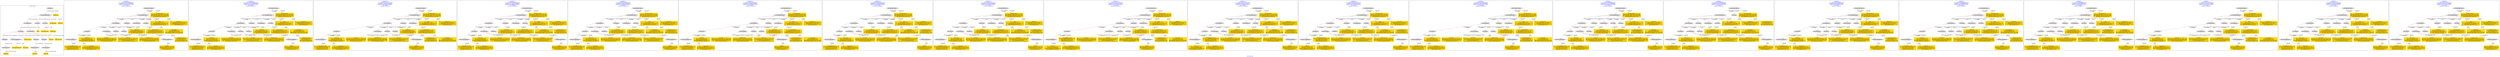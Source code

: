 digraph n0 {
fontcolor="blue"
remincross="true"
label="s20-s-lacma.xml"
subgraph cluster_0 {
label="1-correct model"
n2[style="filled",color="white",fillcolor="lightgray",label="E12_Production1"];
n3[style="filled",color="white",fillcolor="lightgray",label="E21_Person1"];
n4[style="filled",color="white",fillcolor="lightgray",label="E52_Time-Span1"];
n5[style="filled",color="white",fillcolor="lightgray",label="E69_Death1"];
n6[style="filled",color="white",fillcolor="lightgray",label="E82_Actor_Appellation1"];
n7[shape="plaintext",style="filled",fillcolor="gold",label="Artwork_in_Focus"];
n8[style="filled",color="white",fillcolor="lightgray",label="E53_Place1"];
n9[style="filled",color="white",fillcolor="lightgray",label="E67_Birth1"];
n10[shape="plaintext",style="filled",fillcolor="gold",label="Artist_URI"];
n11[style="filled",color="white",fillcolor="lightgray",label="E22_Man-Made_Object1"];
n12[style="filled",color="white",fillcolor="lightgray",label="E35_Title1"];
n13[style="filled",color="white",fillcolor="lightgray",label="E55_Type1"];
n14[shape="plaintext",style="filled",fillcolor="gold",label="Artwork_Details"];
n15[shape="plaintext",style="filled",fillcolor="gold",label="Object_URI"];
n16[shape="plaintext",style="filled",fillcolor="gold",label="Title"];
n17[style="filled",color="white",fillcolor="lightgray",label="E38_Image1"];
n18[shape="plaintext",style="filled",fillcolor="gold",label="Image_URL"];
n19[style="filled",color="white",fillcolor="lightgray",label="E48_Place_Name1"];
n20[shape="plaintext",style="filled",fillcolor="gold",label="Residence"];
n21[shape="plaintext",style="filled",fillcolor="gold",label="Production_Year"];
n22[style="filled",color="white",fillcolor="lightgray",label="E52_Time-Span2"];
n23[shape="plaintext",style="filled",fillcolor="gold",label="birth_date"];
n24[style="filled",color="white",fillcolor="lightgray",label="E52_Time-Span3"];
n25[shape="plaintext",style="filled",fillcolor="gold",label="death_date"];
n26[shape="plaintext",style="filled",fillcolor="gold",label="Classification_URI"];
n27[shape="plaintext",style="filled",fillcolor="gold",label="Classification"];
n28[shape="plaintext",style="filled",fillcolor="gold",label="Artist_Appellation_URI"];
n29[shape="plaintext",style="filled",fillcolor="gold",label="Artist_Name"];
}
subgraph cluster_1 {
label="candidate 0\nlink coherence:0.88\nnode coherence:0.9166666666666666\nconfidence:0.44827373159056866\nmapping score:0.5025991803714593\ncost:24.99897\n-precision:0.44-recall:0.41"
n31[style="filled",color="white",fillcolor="lightgray",label="E12_Production1"];
n32[style="filled",color="white",fillcolor="lightgray",label="E21_Person1"];
n33[style="filled",color="white",fillcolor="lightgray",label="E52_Time-Span2"];
n34[style="filled",color="white",fillcolor="lightgray",label="E53_Place1"];
n35[style="filled",color="white",fillcolor="lightgray",label="E55_Type1"];
n36[style="filled",color="white",fillcolor="lightgray",label="E82_Actor_Appellation1"];
n37[style="filled",color="white",fillcolor="lightgray",label="E22_Man-Made_Object1"];
n38[style="filled",color="white",fillcolor="lightgray",label="E38_Image1"];
n39[style="filled",color="white",fillcolor="lightgray",label="E54_Dimension1"];
n40[style="filled",color="white",fillcolor="lightgray",label="E55_Type2"];
n41[style="filled",color="white",fillcolor="lightgray",label="E33_Linguistic_Object2"];
n42[style="filled",color="white",fillcolor="lightgray",label="E44_Place_Appellation1"];
n43[shape="plaintext",style="filled",fillcolor="gold",label="Title\n[E35_Title,label,0.283]\n[E22_Man-Made_Object,P3_has_note,0.266]\n[E30_Right,P3_has_note,0.233]\n[E73_Information_Object,P3_has_note,0.217]"];
n44[shape="plaintext",style="filled",fillcolor="gold",label="Classification_URI\n[E55_Type,classLink,0.562]\n[E55_Type,label,0.16]\n[E74_Group,classLink,0.154]\n[E57_Material,classLink,0.125]"];
n45[shape="plaintext",style="filled",fillcolor="gold",label="Artwork_in_Focus\n[E33_Linguistic_Object,P3_has_note,0.284]\n[E22_Man-Made_Object,P3_has_note,0.282]\n[E73_Information_Object,P3_has_note,0.255]\n[E21_Person,P3_has_note,0.179]"];
n46[shape="plaintext",style="filled",fillcolor="gold",label="Artwork_Details\n[E54_Dimension,P3_has_note,0.519]\n[E8_Acquisition,P3_has_note,0.18]\n[E22_Man-Made_Object,P3_has_note,0.173]\n[E34_Inscription,P3_has_note,0.127]"];
n47[shape="plaintext",style="filled",fillcolor="gold",label="Image_URL\n[E38_Image,classLink,0.538]\n[E78_Collection,classLink,0.205]\n[E22_Man-Made_Object,classLink,0.173]\n[E21_Person,classLink,0.084]"];
n48[shape="plaintext",style="filled",fillcolor="gold",label="birth_date\n[E52_Time-Span,P82a_begin_of_the_begin,0.532]\n[E52_Time-Span,P82_at_some_time_within,0.231]\n[E52_Time-Span,P82b_end_of_the_end,0.163]\n[E52_Time-Span,label,0.075]"];
n49[shape="plaintext",style="filled",fillcolor="gold",label="Object_URI\n[E22_Man-Made_Object,classLink,0.824]\n[E30_Right,P3_has_note,0.078]\n[E22_Man-Made_Object,P3_has_note,0.051]\n[E35_Title,label,0.047]"];
n50[shape="plaintext",style="filled",fillcolor="gold",label="Artist_Appellation_URI\n[E82_Actor_Appellation,classLink,0.563]\n[E21_Person,classLink,0.394]\n[E39_Actor,classLink,0.033]\n[E30_Right,P3_has_note,0.01]"];
n51[shape="plaintext",style="filled",fillcolor="gold",label="death_date\n[E52_Time-Span,P82_at_some_time_within,0.326]\n[E52_Time-Span,P82b_end_of_the_end,0.231]\n[E52_Time-Span,label,0.223]\n[E52_Time-Span,P82a_begin_of_the_begin,0.22]"];
n52[shape="plaintext",style="filled",fillcolor="gold",label="Artist_URI\n[E21_Person,classLink,0.35]\n[E39_Actor,classLink,0.288]\n[E82_Actor_Appellation,classLink,0.276]\n[E30_Right,P3_has_note,0.087]"];
n53[shape="plaintext",style="filled",fillcolor="gold",label="Classification\n[E55_Type,label,0.343]\n[E55_Type,classLink,0.339]\n[E33_Linguistic_Object,P3_has_note,0.184]\n[E22_Man-Made_Object,P3_has_note,0.135]"];
n54[shape="plaintext",style="filled",fillcolor="gold",label="Artist_Name\n[E82_Actor_Appellation,label,0.357]\n[E22_Man-Made_Object,P3_has_note,0.254]\n[E73_Information_Object,P3_has_note,0.21]\n[E35_Title,label,0.178]"];
n55[shape="plaintext",style="filled",fillcolor="gold",label="Residence\n[E44_Place_Appellation,label,0.419]\n[E12_Production,P3_has_note,0.271]\n[E39_Actor,P3_has_note,0.162]\n[E35_Title,label,0.147]"];
n56[shape="plaintext",style="filled",fillcolor="gold",label="Production_Year\n[E52_Time-Span,P82b_end_of_the_end,0.392]\n[E52_Time-Span,P82_at_some_time_within,0.285]\n[E52_Time-Span,P82a_begin_of_the_begin,0.258]\n[E52_Time-Span,label,0.065]"];
}
subgraph cluster_2 {
label="candidate 1\nlink coherence:0.88\nnode coherence:0.9166666666666666\nconfidence:0.44827373159056866\nmapping score:0.5025991803714593\ncost:24.99903\n-precision:0.44-recall:0.41"
n58[style="filled",color="white",fillcolor="lightgray",label="E12_Production1"];
n59[style="filled",color="white",fillcolor="lightgray",label="E21_Person1"];
n60[style="filled",color="white",fillcolor="lightgray",label="E52_Time-Span2"];
n61[style="filled",color="white",fillcolor="lightgray",label="E53_Place1"];
n62[style="filled",color="white",fillcolor="lightgray",label="E55_Type1"];
n63[style="filled",color="white",fillcolor="lightgray",label="E82_Actor_Appellation1"];
n64[style="filled",color="white",fillcolor="lightgray",label="E22_Man-Made_Object1"];
n65[style="filled",color="white",fillcolor="lightgray",label="E38_Image1"];
n66[style="filled",color="white",fillcolor="lightgray",label="E54_Dimension1"];
n67[style="filled",color="white",fillcolor="lightgray",label="E55_Type3"];
n68[style="filled",color="white",fillcolor="lightgray",label="E33_Linguistic_Object2"];
n69[style="filled",color="white",fillcolor="lightgray",label="E44_Place_Appellation1"];
n70[shape="plaintext",style="filled",fillcolor="gold",label="Title\n[E35_Title,label,0.283]\n[E22_Man-Made_Object,P3_has_note,0.266]\n[E30_Right,P3_has_note,0.233]\n[E73_Information_Object,P3_has_note,0.217]"];
n71[shape="plaintext",style="filled",fillcolor="gold",label="Classification_URI\n[E55_Type,classLink,0.562]\n[E55_Type,label,0.16]\n[E74_Group,classLink,0.154]\n[E57_Material,classLink,0.125]"];
n72[shape="plaintext",style="filled",fillcolor="gold",label="Artwork_in_Focus\n[E33_Linguistic_Object,P3_has_note,0.284]\n[E22_Man-Made_Object,P3_has_note,0.282]\n[E73_Information_Object,P3_has_note,0.255]\n[E21_Person,P3_has_note,0.179]"];
n73[shape="plaintext",style="filled",fillcolor="gold",label="Artwork_Details\n[E54_Dimension,P3_has_note,0.519]\n[E8_Acquisition,P3_has_note,0.18]\n[E22_Man-Made_Object,P3_has_note,0.173]\n[E34_Inscription,P3_has_note,0.127]"];
n74[shape="plaintext",style="filled",fillcolor="gold",label="Image_URL\n[E38_Image,classLink,0.538]\n[E78_Collection,classLink,0.205]\n[E22_Man-Made_Object,classLink,0.173]\n[E21_Person,classLink,0.084]"];
n75[shape="plaintext",style="filled",fillcolor="gold",label="birth_date\n[E52_Time-Span,P82a_begin_of_the_begin,0.532]\n[E52_Time-Span,P82_at_some_time_within,0.231]\n[E52_Time-Span,P82b_end_of_the_end,0.163]\n[E52_Time-Span,label,0.075]"];
n76[shape="plaintext",style="filled",fillcolor="gold",label="Classification\n[E55_Type,label,0.343]\n[E55_Type,classLink,0.339]\n[E33_Linguistic_Object,P3_has_note,0.184]\n[E22_Man-Made_Object,P3_has_note,0.135]"];
n77[shape="plaintext",style="filled",fillcolor="gold",label="Object_URI\n[E22_Man-Made_Object,classLink,0.824]\n[E30_Right,P3_has_note,0.078]\n[E22_Man-Made_Object,P3_has_note,0.051]\n[E35_Title,label,0.047]"];
n78[shape="plaintext",style="filled",fillcolor="gold",label="Artist_Appellation_URI\n[E82_Actor_Appellation,classLink,0.563]\n[E21_Person,classLink,0.394]\n[E39_Actor,classLink,0.033]\n[E30_Right,P3_has_note,0.01]"];
n79[shape="plaintext",style="filled",fillcolor="gold",label="death_date\n[E52_Time-Span,P82_at_some_time_within,0.326]\n[E52_Time-Span,P82b_end_of_the_end,0.231]\n[E52_Time-Span,label,0.223]\n[E52_Time-Span,P82a_begin_of_the_begin,0.22]"];
n80[shape="plaintext",style="filled",fillcolor="gold",label="Artist_URI\n[E21_Person,classLink,0.35]\n[E39_Actor,classLink,0.288]\n[E82_Actor_Appellation,classLink,0.276]\n[E30_Right,P3_has_note,0.087]"];
n81[shape="plaintext",style="filled",fillcolor="gold",label="Artist_Name\n[E82_Actor_Appellation,label,0.357]\n[E22_Man-Made_Object,P3_has_note,0.254]\n[E73_Information_Object,P3_has_note,0.21]\n[E35_Title,label,0.178]"];
n82[shape="plaintext",style="filled",fillcolor="gold",label="Residence\n[E44_Place_Appellation,label,0.419]\n[E12_Production,P3_has_note,0.271]\n[E39_Actor,P3_has_note,0.162]\n[E35_Title,label,0.147]"];
n83[shape="plaintext",style="filled",fillcolor="gold",label="Production_Year\n[E52_Time-Span,P82b_end_of_the_end,0.392]\n[E52_Time-Span,P82_at_some_time_within,0.285]\n[E52_Time-Span,P82a_begin_of_the_begin,0.258]\n[E52_Time-Span,label,0.065]"];
}
subgraph cluster_3 {
label="candidate 10\nlink coherence:0.875\nnode coherence:0.9130434782608695\nconfidence:0.43386572476660656\nmapping score:0.5084935438663015\ncost:23.99903\n-precision:0.5-recall:0.44"
n85[style="filled",color="white",fillcolor="lightgray",label="E12_Production1"];
n86[style="filled",color="white",fillcolor="lightgray",label="E21_Person1"];
n87[style="filled",color="white",fillcolor="lightgray",label="E52_Time-Span2"];
n88[style="filled",color="white",fillcolor="lightgray",label="E53_Place1"];
n89[style="filled",color="white",fillcolor="lightgray",label="E55_Type1"];
n90[style="filled",color="white",fillcolor="lightgray",label="E82_Actor_Appellation1"];
n91[style="filled",color="white",fillcolor="lightgray",label="E22_Man-Made_Object1"];
n92[style="filled",color="white",fillcolor="lightgray",label="E38_Image1"];
n93[style="filled",color="white",fillcolor="lightgray",label="E54_Dimension1"];
n94[style="filled",color="white",fillcolor="lightgray",label="E33_Linguistic_Object2"];
n95[style="filled",color="white",fillcolor="lightgray",label="E44_Place_Appellation1"];
n96[shape="plaintext",style="filled",fillcolor="gold",label="Title\n[E35_Title,label,0.283]\n[E22_Man-Made_Object,P3_has_note,0.266]\n[E30_Right,P3_has_note,0.233]\n[E73_Information_Object,P3_has_note,0.217]"];
n97[shape="plaintext",style="filled",fillcolor="gold",label="Classification_URI\n[E55_Type,classLink,0.562]\n[E55_Type,label,0.16]\n[E74_Group,classLink,0.154]\n[E57_Material,classLink,0.125]"];
n98[shape="plaintext",style="filled",fillcolor="gold",label="Artwork_in_Focus\n[E33_Linguistic_Object,P3_has_note,0.284]\n[E22_Man-Made_Object,P3_has_note,0.282]\n[E73_Information_Object,P3_has_note,0.255]\n[E21_Person,P3_has_note,0.179]"];
n99[shape="plaintext",style="filled",fillcolor="gold",label="Classification\n[E55_Type,label,0.343]\n[E55_Type,classLink,0.339]\n[E33_Linguistic_Object,P3_has_note,0.184]\n[E22_Man-Made_Object,P3_has_note,0.135]"];
n100[shape="plaintext",style="filled",fillcolor="gold",label="Artwork_Details\n[E54_Dimension,P3_has_note,0.519]\n[E8_Acquisition,P3_has_note,0.18]\n[E22_Man-Made_Object,P3_has_note,0.173]\n[E34_Inscription,P3_has_note,0.127]"];
n101[shape="plaintext",style="filled",fillcolor="gold",label="Image_URL\n[E38_Image,classLink,0.538]\n[E78_Collection,classLink,0.205]\n[E22_Man-Made_Object,classLink,0.173]\n[E21_Person,classLink,0.084]"];
n102[shape="plaintext",style="filled",fillcolor="gold",label="birth_date\n[E52_Time-Span,P82a_begin_of_the_begin,0.532]\n[E52_Time-Span,P82_at_some_time_within,0.231]\n[E52_Time-Span,P82b_end_of_the_end,0.163]\n[E52_Time-Span,label,0.075]"];
n103[shape="plaintext",style="filled",fillcolor="gold",label="Object_URI\n[E22_Man-Made_Object,classLink,0.824]\n[E30_Right,P3_has_note,0.078]\n[E22_Man-Made_Object,P3_has_note,0.051]\n[E35_Title,label,0.047]"];
n104[shape="plaintext",style="filled",fillcolor="gold",label="Artist_Appellation_URI\n[E82_Actor_Appellation,classLink,0.563]\n[E21_Person,classLink,0.394]\n[E39_Actor,classLink,0.033]\n[E30_Right,P3_has_note,0.01]"];
n105[shape="plaintext",style="filled",fillcolor="gold",label="Production_Year\n[E52_Time-Span,P82b_end_of_the_end,0.392]\n[E52_Time-Span,P82_at_some_time_within,0.285]\n[E52_Time-Span,P82a_begin_of_the_begin,0.258]\n[E52_Time-Span,label,0.065]"];
n106[shape="plaintext",style="filled",fillcolor="gold",label="Artist_URI\n[E21_Person,classLink,0.35]\n[E39_Actor,classLink,0.288]\n[E82_Actor_Appellation,classLink,0.276]\n[E30_Right,P3_has_note,0.087]"];
n107[shape="plaintext",style="filled",fillcolor="gold",label="Artist_Name\n[E82_Actor_Appellation,label,0.357]\n[E22_Man-Made_Object,P3_has_note,0.254]\n[E73_Information_Object,P3_has_note,0.21]\n[E35_Title,label,0.178]"];
n108[shape="plaintext",style="filled",fillcolor="gold",label="Residence\n[E44_Place_Appellation,label,0.419]\n[E12_Production,P3_has_note,0.271]\n[E39_Actor,P3_has_note,0.162]\n[E35_Title,label,0.147]"];
n109[shape="plaintext",style="filled",fillcolor="gold",label="death_date\n[E52_Time-Span,P82_at_some_time_within,0.326]\n[E52_Time-Span,P82b_end_of_the_end,0.231]\n[E52_Time-Span,label,0.223]\n[E52_Time-Span,P82a_begin_of_the_begin,0.22]"];
}
subgraph cluster_4 {
label="candidate 11\nlink coherence:0.875\nnode coherence:0.9130434782608695\nconfidence:0.43386572476660656\nmapping score:0.5084935438663015\ncost:23.99908\n-precision:0.54-recall:0.48"
n111[style="filled",color="white",fillcolor="lightgray",label="E12_Production1"];
n112[style="filled",color="white",fillcolor="lightgray",label="E21_Person1"];
n113[style="filled",color="white",fillcolor="lightgray",label="E52_Time-Span2"];
n114[style="filled",color="white",fillcolor="lightgray",label="E53_Place1"];
n115[style="filled",color="white",fillcolor="lightgray",label="E82_Actor_Appellation1"];
n116[style="filled",color="white",fillcolor="lightgray",label="E22_Man-Made_Object1"];
n117[style="filled",color="white",fillcolor="lightgray",label="E38_Image1"];
n118[style="filled",color="white",fillcolor="lightgray",label="E54_Dimension1"];
n119[style="filled",color="white",fillcolor="lightgray",label="E55_Type2"];
n120[style="filled",color="white",fillcolor="lightgray",label="E33_Linguistic_Object2"];
n121[style="filled",color="white",fillcolor="lightgray",label="E44_Place_Appellation1"];
n122[shape="plaintext",style="filled",fillcolor="gold",label="Title\n[E35_Title,label,0.283]\n[E22_Man-Made_Object,P3_has_note,0.266]\n[E30_Right,P3_has_note,0.233]\n[E73_Information_Object,P3_has_note,0.217]"];
n123[shape="plaintext",style="filled",fillcolor="gold",label="Artwork_in_Focus\n[E33_Linguistic_Object,P3_has_note,0.284]\n[E22_Man-Made_Object,P3_has_note,0.282]\n[E73_Information_Object,P3_has_note,0.255]\n[E21_Person,P3_has_note,0.179]"];
n124[shape="plaintext",style="filled",fillcolor="gold",label="Artwork_Details\n[E54_Dimension,P3_has_note,0.519]\n[E8_Acquisition,P3_has_note,0.18]\n[E22_Man-Made_Object,P3_has_note,0.173]\n[E34_Inscription,P3_has_note,0.127]"];
n125[shape="plaintext",style="filled",fillcolor="gold",label="Image_URL\n[E38_Image,classLink,0.538]\n[E78_Collection,classLink,0.205]\n[E22_Man-Made_Object,classLink,0.173]\n[E21_Person,classLink,0.084]"];
n126[shape="plaintext",style="filled",fillcolor="gold",label="birth_date\n[E52_Time-Span,P82a_begin_of_the_begin,0.532]\n[E52_Time-Span,P82_at_some_time_within,0.231]\n[E52_Time-Span,P82b_end_of_the_end,0.163]\n[E52_Time-Span,label,0.075]"];
n127[shape="plaintext",style="filled",fillcolor="gold",label="Object_URI\n[E22_Man-Made_Object,classLink,0.824]\n[E30_Right,P3_has_note,0.078]\n[E22_Man-Made_Object,P3_has_note,0.051]\n[E35_Title,label,0.047]"];
n128[shape="plaintext",style="filled",fillcolor="gold",label="Artist_Appellation_URI\n[E82_Actor_Appellation,classLink,0.563]\n[E21_Person,classLink,0.394]\n[E39_Actor,classLink,0.033]\n[E30_Right,P3_has_note,0.01]"];
n129[shape="plaintext",style="filled",fillcolor="gold",label="Production_Year\n[E52_Time-Span,P82b_end_of_the_end,0.392]\n[E52_Time-Span,P82_at_some_time_within,0.285]\n[E52_Time-Span,P82a_begin_of_the_begin,0.258]\n[E52_Time-Span,label,0.065]"];
n130[shape="plaintext",style="filled",fillcolor="gold",label="Artist_URI\n[E21_Person,classLink,0.35]\n[E39_Actor,classLink,0.288]\n[E82_Actor_Appellation,classLink,0.276]\n[E30_Right,P3_has_note,0.087]"];
n131[shape="plaintext",style="filled",fillcolor="gold",label="Classification\n[E55_Type,label,0.343]\n[E55_Type,classLink,0.339]\n[E33_Linguistic_Object,P3_has_note,0.184]\n[E22_Man-Made_Object,P3_has_note,0.135]"];
n132[shape="plaintext",style="filled",fillcolor="gold",label="Artist_Name\n[E82_Actor_Appellation,label,0.357]\n[E22_Man-Made_Object,P3_has_note,0.254]\n[E73_Information_Object,P3_has_note,0.21]\n[E35_Title,label,0.178]"];
n133[shape="plaintext",style="filled",fillcolor="gold",label="Residence\n[E44_Place_Appellation,label,0.419]\n[E12_Production,P3_has_note,0.271]\n[E39_Actor,P3_has_note,0.162]\n[E35_Title,label,0.147]"];
n134[shape="plaintext",style="filled",fillcolor="gold",label="death_date\n[E52_Time-Span,P82_at_some_time_within,0.326]\n[E52_Time-Span,P82b_end_of_the_end,0.231]\n[E52_Time-Span,label,0.223]\n[E52_Time-Span,P82a_begin_of_the_begin,0.22]"];
n135[shape="plaintext",style="filled",fillcolor="gold",label="Classification_URI\n[E55_Type,classLink,0.562]\n[E55_Type,label,0.16]\n[E74_Group,classLink,0.154]\n[E57_Material,classLink,0.125]"];
}
subgraph cluster_5 {
label="candidate 12\nlink coherence:0.875\nnode coherence:0.9130434782608695\nconfidence:0.43386572476660656\nmapping score:0.5084935438663015\ncost:23.99914\n-precision:0.54-recall:0.48"
n137[style="filled",color="white",fillcolor="lightgray",label="E12_Production1"];
n138[style="filled",color="white",fillcolor="lightgray",label="E21_Person1"];
n139[style="filled",color="white",fillcolor="lightgray",label="E52_Time-Span2"];
n140[style="filled",color="white",fillcolor="lightgray",label="E53_Place1"];
n141[style="filled",color="white",fillcolor="lightgray",label="E82_Actor_Appellation1"];
n142[style="filled",color="white",fillcolor="lightgray",label="E22_Man-Made_Object1"];
n143[style="filled",color="white",fillcolor="lightgray",label="E38_Image1"];
n144[style="filled",color="white",fillcolor="lightgray",label="E54_Dimension1"];
n145[style="filled",color="white",fillcolor="lightgray",label="E55_Type3"];
n146[style="filled",color="white",fillcolor="lightgray",label="E33_Linguistic_Object2"];
n147[style="filled",color="white",fillcolor="lightgray",label="E44_Place_Appellation1"];
n148[shape="plaintext",style="filled",fillcolor="gold",label="Title\n[E35_Title,label,0.283]\n[E22_Man-Made_Object,P3_has_note,0.266]\n[E30_Right,P3_has_note,0.233]\n[E73_Information_Object,P3_has_note,0.217]"];
n149[shape="plaintext",style="filled",fillcolor="gold",label="Artwork_in_Focus\n[E33_Linguistic_Object,P3_has_note,0.284]\n[E22_Man-Made_Object,P3_has_note,0.282]\n[E73_Information_Object,P3_has_note,0.255]\n[E21_Person,P3_has_note,0.179]"];
n150[shape="plaintext",style="filled",fillcolor="gold",label="Artwork_Details\n[E54_Dimension,P3_has_note,0.519]\n[E8_Acquisition,P3_has_note,0.18]\n[E22_Man-Made_Object,P3_has_note,0.173]\n[E34_Inscription,P3_has_note,0.127]"];
n151[shape="plaintext",style="filled",fillcolor="gold",label="Image_URL\n[E38_Image,classLink,0.538]\n[E78_Collection,classLink,0.205]\n[E22_Man-Made_Object,classLink,0.173]\n[E21_Person,classLink,0.084]"];
n152[shape="plaintext",style="filled",fillcolor="gold",label="birth_date\n[E52_Time-Span,P82a_begin_of_the_begin,0.532]\n[E52_Time-Span,P82_at_some_time_within,0.231]\n[E52_Time-Span,P82b_end_of_the_end,0.163]\n[E52_Time-Span,label,0.075]"];
n153[shape="plaintext",style="filled",fillcolor="gold",label="Classification\n[E55_Type,label,0.343]\n[E55_Type,classLink,0.339]\n[E33_Linguistic_Object,P3_has_note,0.184]\n[E22_Man-Made_Object,P3_has_note,0.135]"];
n154[shape="plaintext",style="filled",fillcolor="gold",label="Object_URI\n[E22_Man-Made_Object,classLink,0.824]\n[E30_Right,P3_has_note,0.078]\n[E22_Man-Made_Object,P3_has_note,0.051]\n[E35_Title,label,0.047]"];
n155[shape="plaintext",style="filled",fillcolor="gold",label="Classification_URI\n[E55_Type,classLink,0.562]\n[E55_Type,label,0.16]\n[E74_Group,classLink,0.154]\n[E57_Material,classLink,0.125]"];
n156[shape="plaintext",style="filled",fillcolor="gold",label="Artist_Appellation_URI\n[E82_Actor_Appellation,classLink,0.563]\n[E21_Person,classLink,0.394]\n[E39_Actor,classLink,0.033]\n[E30_Right,P3_has_note,0.01]"];
n157[shape="plaintext",style="filled",fillcolor="gold",label="Production_Year\n[E52_Time-Span,P82b_end_of_the_end,0.392]\n[E52_Time-Span,P82_at_some_time_within,0.285]\n[E52_Time-Span,P82a_begin_of_the_begin,0.258]\n[E52_Time-Span,label,0.065]"];
n158[shape="plaintext",style="filled",fillcolor="gold",label="Artist_URI\n[E21_Person,classLink,0.35]\n[E39_Actor,classLink,0.288]\n[E82_Actor_Appellation,classLink,0.276]\n[E30_Right,P3_has_note,0.087]"];
n159[shape="plaintext",style="filled",fillcolor="gold",label="Artist_Name\n[E82_Actor_Appellation,label,0.357]\n[E22_Man-Made_Object,P3_has_note,0.254]\n[E73_Information_Object,P3_has_note,0.21]\n[E35_Title,label,0.178]"];
n160[shape="plaintext",style="filled",fillcolor="gold",label="Residence\n[E44_Place_Appellation,label,0.419]\n[E12_Production,P3_has_note,0.271]\n[E39_Actor,P3_has_note,0.162]\n[E35_Title,label,0.147]"];
n161[shape="plaintext",style="filled",fillcolor="gold",label="death_date\n[E52_Time-Span,P82_at_some_time_within,0.326]\n[E52_Time-Span,P82b_end_of_the_end,0.231]\n[E52_Time-Span,label,0.223]\n[E52_Time-Span,P82a_begin_of_the_begin,0.22]"];
}
subgraph cluster_6 {
label="candidate 13\nlink coherence:0.875\nnode coherence:0.9130434782608695\nconfidence:0.43333602050890213\nmapping score:0.5083169757804001\ncost:122.99903\n-precision:0.5-recall:0.44"
n163[style="filled",color="white",fillcolor="lightgray",label="E12_Production1"];
n164[style="filled",color="white",fillcolor="lightgray",label="E21_Person1"];
n165[style="filled",color="white",fillcolor="lightgray",label="E52_Time-Span2"];
n166[style="filled",color="white",fillcolor="lightgray",label="E53_Place1"];
n167[style="filled",color="white",fillcolor="lightgray",label="E55_Type1"];
n168[style="filled",color="white",fillcolor="lightgray",label="E82_Actor_Appellation1"];
n169[style="filled",color="white",fillcolor="lightgray",label="E22_Man-Made_Object1"];
n170[style="filled",color="white",fillcolor="lightgray",label="E38_Image1"];
n171[style="filled",color="white",fillcolor="lightgray",label="E54_Dimension1"];
n172[style="filled",color="white",fillcolor="lightgray",label="E33_Linguistic_Object2"];
n173[style="filled",color="white",fillcolor="lightgray",label="E44_Place_Appellation1"];
n174[shape="plaintext",style="filled",fillcolor="gold",label="Title\n[E35_Title,label,0.283]\n[E22_Man-Made_Object,P3_has_note,0.266]\n[E30_Right,P3_has_note,0.233]\n[E73_Information_Object,P3_has_note,0.217]"];
n175[shape="plaintext",style="filled",fillcolor="gold",label="Classification_URI\n[E55_Type,classLink,0.562]\n[E55_Type,label,0.16]\n[E74_Group,classLink,0.154]\n[E57_Material,classLink,0.125]"];
n176[shape="plaintext",style="filled",fillcolor="gold",label="Artwork_in_Focus\n[E33_Linguistic_Object,P3_has_note,0.284]\n[E22_Man-Made_Object,P3_has_note,0.282]\n[E73_Information_Object,P3_has_note,0.255]\n[E21_Person,P3_has_note,0.179]"];
n177[shape="plaintext",style="filled",fillcolor="gold",label="Classification\n[E55_Type,label,0.343]\n[E55_Type,classLink,0.339]\n[E33_Linguistic_Object,P3_has_note,0.184]\n[E22_Man-Made_Object,P3_has_note,0.135]"];
n178[shape="plaintext",style="filled",fillcolor="gold",label="Artwork_Details\n[E54_Dimension,P3_has_note,0.519]\n[E8_Acquisition,P3_has_note,0.18]\n[E22_Man-Made_Object,P3_has_note,0.173]\n[E34_Inscription,P3_has_note,0.127]"];
n179[shape="plaintext",style="filled",fillcolor="gold",label="Image_URL\n[E38_Image,classLink,0.538]\n[E78_Collection,classLink,0.205]\n[E22_Man-Made_Object,classLink,0.173]\n[E21_Person,classLink,0.084]"];
n180[shape="plaintext",style="filled",fillcolor="gold",label="birth_date\n[E52_Time-Span,P82a_begin_of_the_begin,0.532]\n[E52_Time-Span,P82_at_some_time_within,0.231]\n[E52_Time-Span,P82b_end_of_the_end,0.163]\n[E52_Time-Span,label,0.075]"];
n181[shape="plaintext",style="filled",fillcolor="gold",label="Object_URI\n[E22_Man-Made_Object,classLink,0.824]\n[E30_Right,P3_has_note,0.078]\n[E22_Man-Made_Object,P3_has_note,0.051]\n[E35_Title,label,0.047]"];
n182[shape="plaintext",style="filled",fillcolor="gold",label="Artist_Appellation_URI\n[E82_Actor_Appellation,classLink,0.563]\n[E21_Person,classLink,0.394]\n[E39_Actor,classLink,0.033]\n[E30_Right,P3_has_note,0.01]"];
n183[shape="plaintext",style="filled",fillcolor="gold",label="Production_Year\n[E52_Time-Span,P82b_end_of_the_end,0.392]\n[E52_Time-Span,P82_at_some_time_within,0.285]\n[E52_Time-Span,P82a_begin_of_the_begin,0.258]\n[E52_Time-Span,label,0.065]"];
n184[shape="plaintext",style="filled",fillcolor="gold",label="Artist_URI\n[E21_Person,classLink,0.35]\n[E39_Actor,classLink,0.288]\n[E82_Actor_Appellation,classLink,0.276]\n[E30_Right,P3_has_note,0.087]"];
n185[shape="plaintext",style="filled",fillcolor="gold",label="death_date\n[E52_Time-Span,P82_at_some_time_within,0.326]\n[E52_Time-Span,P82b_end_of_the_end,0.231]\n[E52_Time-Span,label,0.223]\n[E52_Time-Span,P82a_begin_of_the_begin,0.22]"];
n186[shape="plaintext",style="filled",fillcolor="gold",label="Artist_Name\n[E82_Actor_Appellation,label,0.357]\n[E22_Man-Made_Object,P3_has_note,0.254]\n[E73_Information_Object,P3_has_note,0.21]\n[E35_Title,label,0.178]"];
n187[shape="plaintext",style="filled",fillcolor="gold",label="Residence\n[E44_Place_Appellation,label,0.419]\n[E12_Production,P3_has_note,0.271]\n[E39_Actor,P3_has_note,0.162]\n[E35_Title,label,0.147]"];
}
subgraph cluster_7 {
label="candidate 14\nlink coherence:0.875\nnode coherence:0.9130434782608695\nconfidence:0.43333602050890213\nmapping score:0.5083169757804001\ncost:122.99908\n-precision:0.54-recall:0.48"
n189[style="filled",color="white",fillcolor="lightgray",label="E12_Production1"];
n190[style="filled",color="white",fillcolor="lightgray",label="E21_Person1"];
n191[style="filled",color="white",fillcolor="lightgray",label="E52_Time-Span2"];
n192[style="filled",color="white",fillcolor="lightgray",label="E53_Place1"];
n193[style="filled",color="white",fillcolor="lightgray",label="E82_Actor_Appellation1"];
n194[style="filled",color="white",fillcolor="lightgray",label="E22_Man-Made_Object1"];
n195[style="filled",color="white",fillcolor="lightgray",label="E38_Image1"];
n196[style="filled",color="white",fillcolor="lightgray",label="E54_Dimension1"];
n197[style="filled",color="white",fillcolor="lightgray",label="E55_Type2"];
n198[style="filled",color="white",fillcolor="lightgray",label="E33_Linguistic_Object2"];
n199[style="filled",color="white",fillcolor="lightgray",label="E44_Place_Appellation1"];
n200[shape="plaintext",style="filled",fillcolor="gold",label="Title\n[E35_Title,label,0.283]\n[E22_Man-Made_Object,P3_has_note,0.266]\n[E30_Right,P3_has_note,0.233]\n[E73_Information_Object,P3_has_note,0.217]"];
n201[shape="plaintext",style="filled",fillcolor="gold",label="Artwork_in_Focus\n[E33_Linguistic_Object,P3_has_note,0.284]\n[E22_Man-Made_Object,P3_has_note,0.282]\n[E73_Information_Object,P3_has_note,0.255]\n[E21_Person,P3_has_note,0.179]"];
n202[shape="plaintext",style="filled",fillcolor="gold",label="Artwork_Details\n[E54_Dimension,P3_has_note,0.519]\n[E8_Acquisition,P3_has_note,0.18]\n[E22_Man-Made_Object,P3_has_note,0.173]\n[E34_Inscription,P3_has_note,0.127]"];
n203[shape="plaintext",style="filled",fillcolor="gold",label="Image_URL\n[E38_Image,classLink,0.538]\n[E78_Collection,classLink,0.205]\n[E22_Man-Made_Object,classLink,0.173]\n[E21_Person,classLink,0.084]"];
n204[shape="plaintext",style="filled",fillcolor="gold",label="birth_date\n[E52_Time-Span,P82a_begin_of_the_begin,0.532]\n[E52_Time-Span,P82_at_some_time_within,0.231]\n[E52_Time-Span,P82b_end_of_the_end,0.163]\n[E52_Time-Span,label,0.075]"];
n205[shape="plaintext",style="filled",fillcolor="gold",label="Object_URI\n[E22_Man-Made_Object,classLink,0.824]\n[E30_Right,P3_has_note,0.078]\n[E22_Man-Made_Object,P3_has_note,0.051]\n[E35_Title,label,0.047]"];
n206[shape="plaintext",style="filled",fillcolor="gold",label="Artist_Appellation_URI\n[E82_Actor_Appellation,classLink,0.563]\n[E21_Person,classLink,0.394]\n[E39_Actor,classLink,0.033]\n[E30_Right,P3_has_note,0.01]"];
n207[shape="plaintext",style="filled",fillcolor="gold",label="Production_Year\n[E52_Time-Span,P82b_end_of_the_end,0.392]\n[E52_Time-Span,P82_at_some_time_within,0.285]\n[E52_Time-Span,P82a_begin_of_the_begin,0.258]\n[E52_Time-Span,label,0.065]"];
n208[shape="plaintext",style="filled",fillcolor="gold",label="Artist_URI\n[E21_Person,classLink,0.35]\n[E39_Actor,classLink,0.288]\n[E82_Actor_Appellation,classLink,0.276]\n[E30_Right,P3_has_note,0.087]"];
n209[shape="plaintext",style="filled",fillcolor="gold",label="death_date\n[E52_Time-Span,P82_at_some_time_within,0.326]\n[E52_Time-Span,P82b_end_of_the_end,0.231]\n[E52_Time-Span,label,0.223]\n[E52_Time-Span,P82a_begin_of_the_begin,0.22]"];
n210[shape="plaintext",style="filled",fillcolor="gold",label="Classification\n[E55_Type,label,0.343]\n[E55_Type,classLink,0.339]\n[E33_Linguistic_Object,P3_has_note,0.184]\n[E22_Man-Made_Object,P3_has_note,0.135]"];
n211[shape="plaintext",style="filled",fillcolor="gold",label="Artist_Name\n[E82_Actor_Appellation,label,0.357]\n[E22_Man-Made_Object,P3_has_note,0.254]\n[E73_Information_Object,P3_has_note,0.21]\n[E35_Title,label,0.178]"];
n212[shape="plaintext",style="filled",fillcolor="gold",label="Residence\n[E44_Place_Appellation,label,0.419]\n[E12_Production,P3_has_note,0.271]\n[E39_Actor,P3_has_note,0.162]\n[E35_Title,label,0.147]"];
n213[shape="plaintext",style="filled",fillcolor="gold",label="Classification_URI\n[E55_Type,classLink,0.562]\n[E55_Type,label,0.16]\n[E74_Group,classLink,0.154]\n[E57_Material,classLink,0.125]"];
}
subgraph cluster_8 {
label="candidate 15\nlink coherence:0.875\nnode coherence:0.9130434782608695\nconfidence:0.43333602050890213\nmapping score:0.5083169757804001\ncost:122.99914\n-precision:0.54-recall:0.48"
n215[style="filled",color="white",fillcolor="lightgray",label="E12_Production1"];
n216[style="filled",color="white",fillcolor="lightgray",label="E21_Person1"];
n217[style="filled",color="white",fillcolor="lightgray",label="E52_Time-Span2"];
n218[style="filled",color="white",fillcolor="lightgray",label="E53_Place1"];
n219[style="filled",color="white",fillcolor="lightgray",label="E82_Actor_Appellation1"];
n220[style="filled",color="white",fillcolor="lightgray",label="E22_Man-Made_Object1"];
n221[style="filled",color="white",fillcolor="lightgray",label="E38_Image1"];
n222[style="filled",color="white",fillcolor="lightgray",label="E54_Dimension1"];
n223[style="filled",color="white",fillcolor="lightgray",label="E55_Type3"];
n224[style="filled",color="white",fillcolor="lightgray",label="E33_Linguistic_Object2"];
n225[style="filled",color="white",fillcolor="lightgray",label="E44_Place_Appellation1"];
n226[shape="plaintext",style="filled",fillcolor="gold",label="Title\n[E35_Title,label,0.283]\n[E22_Man-Made_Object,P3_has_note,0.266]\n[E30_Right,P3_has_note,0.233]\n[E73_Information_Object,P3_has_note,0.217]"];
n227[shape="plaintext",style="filled",fillcolor="gold",label="Artwork_in_Focus\n[E33_Linguistic_Object,P3_has_note,0.284]\n[E22_Man-Made_Object,P3_has_note,0.282]\n[E73_Information_Object,P3_has_note,0.255]\n[E21_Person,P3_has_note,0.179]"];
n228[shape="plaintext",style="filled",fillcolor="gold",label="Artwork_Details\n[E54_Dimension,P3_has_note,0.519]\n[E8_Acquisition,P3_has_note,0.18]\n[E22_Man-Made_Object,P3_has_note,0.173]\n[E34_Inscription,P3_has_note,0.127]"];
n229[shape="plaintext",style="filled",fillcolor="gold",label="Image_URL\n[E38_Image,classLink,0.538]\n[E78_Collection,classLink,0.205]\n[E22_Man-Made_Object,classLink,0.173]\n[E21_Person,classLink,0.084]"];
n230[shape="plaintext",style="filled",fillcolor="gold",label="birth_date\n[E52_Time-Span,P82a_begin_of_the_begin,0.532]\n[E52_Time-Span,P82_at_some_time_within,0.231]\n[E52_Time-Span,P82b_end_of_the_end,0.163]\n[E52_Time-Span,label,0.075]"];
n231[shape="plaintext",style="filled",fillcolor="gold",label="Classification\n[E55_Type,label,0.343]\n[E55_Type,classLink,0.339]\n[E33_Linguistic_Object,P3_has_note,0.184]\n[E22_Man-Made_Object,P3_has_note,0.135]"];
n232[shape="plaintext",style="filled",fillcolor="gold",label="Object_URI\n[E22_Man-Made_Object,classLink,0.824]\n[E30_Right,P3_has_note,0.078]\n[E22_Man-Made_Object,P3_has_note,0.051]\n[E35_Title,label,0.047]"];
n233[shape="plaintext",style="filled",fillcolor="gold",label="Classification_URI\n[E55_Type,classLink,0.562]\n[E55_Type,label,0.16]\n[E74_Group,classLink,0.154]\n[E57_Material,classLink,0.125]"];
n234[shape="plaintext",style="filled",fillcolor="gold",label="Artist_Appellation_URI\n[E82_Actor_Appellation,classLink,0.563]\n[E21_Person,classLink,0.394]\n[E39_Actor,classLink,0.033]\n[E30_Right,P3_has_note,0.01]"];
n235[shape="plaintext",style="filled",fillcolor="gold",label="Production_Year\n[E52_Time-Span,P82b_end_of_the_end,0.392]\n[E52_Time-Span,P82_at_some_time_within,0.285]\n[E52_Time-Span,P82a_begin_of_the_begin,0.258]\n[E52_Time-Span,label,0.065]"];
n236[shape="plaintext",style="filled",fillcolor="gold",label="Artist_URI\n[E21_Person,classLink,0.35]\n[E39_Actor,classLink,0.288]\n[E82_Actor_Appellation,classLink,0.276]\n[E30_Right,P3_has_note,0.087]"];
n237[shape="plaintext",style="filled",fillcolor="gold",label="death_date\n[E52_Time-Span,P82_at_some_time_within,0.326]\n[E52_Time-Span,P82b_end_of_the_end,0.231]\n[E52_Time-Span,label,0.223]\n[E52_Time-Span,P82a_begin_of_the_begin,0.22]"];
n238[shape="plaintext",style="filled",fillcolor="gold",label="Artist_Name\n[E82_Actor_Appellation,label,0.357]\n[E22_Man-Made_Object,P3_has_note,0.254]\n[E73_Information_Object,P3_has_note,0.21]\n[E35_Title,label,0.178]"];
n239[shape="plaintext",style="filled",fillcolor="gold",label="Residence\n[E44_Place_Appellation,label,0.419]\n[E12_Production,P3_has_note,0.271]\n[E39_Actor,P3_has_note,0.162]\n[E35_Title,label,0.147]"];
}
subgraph cluster_9 {
label="candidate 16\nlink coherence:0.875\nnode coherence:0.9130434782608695\nconfidence:0.4308870133732877\nmapping score:0.5075006400685286\ncost:23.99903\n-precision:0.38-recall:0.33"
n241[style="filled",color="white",fillcolor="lightgray",label="E12_Production1"];
n242[style="filled",color="white",fillcolor="lightgray",label="E21_Person1"];
n243[style="filled",color="white",fillcolor="lightgray",label="E52_Time-Span2"];
n244[style="filled",color="white",fillcolor="lightgray",label="E53_Place1"];
n245[style="filled",color="white",fillcolor="lightgray",label="E55_Type1"];
n246[style="filled",color="white",fillcolor="lightgray",label="E82_Actor_Appellation1"];
n247[style="filled",color="white",fillcolor="lightgray",label="E22_Man-Made_Object1"];
n248[style="filled",color="white",fillcolor="lightgray",label="E38_Image1"];
n249[style="filled",color="white",fillcolor="lightgray",label="E54_Dimension1"];
n250[style="filled",color="white",fillcolor="lightgray",label="E33_Linguistic_Object2"];
n251[style="filled",color="white",fillcolor="lightgray",label="E44_Place_Appellation1"];
n252[shape="plaintext",style="filled",fillcolor="gold",label="Title\n[E35_Title,label,0.283]\n[E22_Man-Made_Object,P3_has_note,0.266]\n[E30_Right,P3_has_note,0.233]\n[E73_Information_Object,P3_has_note,0.217]"];
n253[shape="plaintext",style="filled",fillcolor="gold",label="Classification_URI\n[E55_Type,classLink,0.562]\n[E55_Type,label,0.16]\n[E74_Group,classLink,0.154]\n[E57_Material,classLink,0.125]"];
n254[shape="plaintext",style="filled",fillcolor="gold",label="Artwork_in_Focus\n[E33_Linguistic_Object,P3_has_note,0.284]\n[E22_Man-Made_Object,P3_has_note,0.282]\n[E73_Information_Object,P3_has_note,0.255]\n[E21_Person,P3_has_note,0.179]"];
n255[shape="plaintext",style="filled",fillcolor="gold",label="Classification\n[E55_Type,label,0.343]\n[E55_Type,classLink,0.339]\n[E33_Linguistic_Object,P3_has_note,0.184]\n[E22_Man-Made_Object,P3_has_note,0.135]"];
n256[shape="plaintext",style="filled",fillcolor="gold",label="Artwork_Details\n[E54_Dimension,P3_has_note,0.519]\n[E8_Acquisition,P3_has_note,0.18]\n[E22_Man-Made_Object,P3_has_note,0.173]\n[E34_Inscription,P3_has_note,0.127]"];
n257[shape="plaintext",style="filled",fillcolor="gold",label="Image_URL\n[E38_Image,classLink,0.538]\n[E78_Collection,classLink,0.205]\n[E22_Man-Made_Object,classLink,0.173]\n[E21_Person,classLink,0.084]"];
n258[shape="plaintext",style="filled",fillcolor="gold",label="birth_date\n[E52_Time-Span,P82a_begin_of_the_begin,0.532]\n[E52_Time-Span,P82_at_some_time_within,0.231]\n[E52_Time-Span,P82b_end_of_the_end,0.163]\n[E52_Time-Span,label,0.075]"];
n259[shape="plaintext",style="filled",fillcolor="gold",label="Object_URI\n[E22_Man-Made_Object,classLink,0.824]\n[E30_Right,P3_has_note,0.078]\n[E22_Man-Made_Object,P3_has_note,0.051]\n[E35_Title,label,0.047]"];
n260[shape="plaintext",style="filled",fillcolor="gold",label="Artist_URI\n[E21_Person,classLink,0.35]\n[E39_Actor,classLink,0.288]\n[E82_Actor_Appellation,classLink,0.276]\n[E30_Right,P3_has_note,0.087]"];
n261[shape="plaintext",style="filled",fillcolor="gold",label="death_date\n[E52_Time-Span,P82_at_some_time_within,0.326]\n[E52_Time-Span,P82b_end_of_the_end,0.231]\n[E52_Time-Span,label,0.223]\n[E52_Time-Span,P82a_begin_of_the_begin,0.22]"];
n262[shape="plaintext",style="filled",fillcolor="gold",label="Artist_Appellation_URI\n[E82_Actor_Appellation,classLink,0.563]\n[E21_Person,classLink,0.394]\n[E39_Actor,classLink,0.033]\n[E30_Right,P3_has_note,0.01]"];
n263[shape="plaintext",style="filled",fillcolor="gold",label="Artist_Name\n[E82_Actor_Appellation,label,0.357]\n[E22_Man-Made_Object,P3_has_note,0.254]\n[E73_Information_Object,P3_has_note,0.21]\n[E35_Title,label,0.178]"];
n264[shape="plaintext",style="filled",fillcolor="gold",label="Residence\n[E44_Place_Appellation,label,0.419]\n[E12_Production,P3_has_note,0.271]\n[E39_Actor,P3_has_note,0.162]\n[E35_Title,label,0.147]"];
n265[shape="plaintext",style="filled",fillcolor="gold",label="Production_Year\n[E52_Time-Span,P82b_end_of_the_end,0.392]\n[E52_Time-Span,P82_at_some_time_within,0.285]\n[E52_Time-Span,P82a_begin_of_the_begin,0.258]\n[E52_Time-Span,label,0.065]"];
}
subgraph cluster_10 {
label="candidate 17\nlink coherence:0.875\nnode coherence:0.9130434782608695\nconfidence:0.4308870133732877\nmapping score:0.5075006400685286\ncost:23.99908\n-precision:0.42-recall:0.37"
n267[style="filled",color="white",fillcolor="lightgray",label="E12_Production1"];
n268[style="filled",color="white",fillcolor="lightgray",label="E21_Person1"];
n269[style="filled",color="white",fillcolor="lightgray",label="E52_Time-Span2"];
n270[style="filled",color="white",fillcolor="lightgray",label="E53_Place1"];
n271[style="filled",color="white",fillcolor="lightgray",label="E82_Actor_Appellation1"];
n272[style="filled",color="white",fillcolor="lightgray",label="E22_Man-Made_Object1"];
n273[style="filled",color="white",fillcolor="lightgray",label="E38_Image1"];
n274[style="filled",color="white",fillcolor="lightgray",label="E54_Dimension1"];
n275[style="filled",color="white",fillcolor="lightgray",label="E55_Type2"];
n276[style="filled",color="white",fillcolor="lightgray",label="E33_Linguistic_Object2"];
n277[style="filled",color="white",fillcolor="lightgray",label="E44_Place_Appellation1"];
n278[shape="plaintext",style="filled",fillcolor="gold",label="Title\n[E35_Title,label,0.283]\n[E22_Man-Made_Object,P3_has_note,0.266]\n[E30_Right,P3_has_note,0.233]\n[E73_Information_Object,P3_has_note,0.217]"];
n279[shape="plaintext",style="filled",fillcolor="gold",label="Artwork_in_Focus\n[E33_Linguistic_Object,P3_has_note,0.284]\n[E22_Man-Made_Object,P3_has_note,0.282]\n[E73_Information_Object,P3_has_note,0.255]\n[E21_Person,P3_has_note,0.179]"];
n280[shape="plaintext",style="filled",fillcolor="gold",label="Artwork_Details\n[E54_Dimension,P3_has_note,0.519]\n[E8_Acquisition,P3_has_note,0.18]\n[E22_Man-Made_Object,P3_has_note,0.173]\n[E34_Inscription,P3_has_note,0.127]"];
n281[shape="plaintext",style="filled",fillcolor="gold",label="Image_URL\n[E38_Image,classLink,0.538]\n[E78_Collection,classLink,0.205]\n[E22_Man-Made_Object,classLink,0.173]\n[E21_Person,classLink,0.084]"];
n282[shape="plaintext",style="filled",fillcolor="gold",label="birth_date\n[E52_Time-Span,P82a_begin_of_the_begin,0.532]\n[E52_Time-Span,P82_at_some_time_within,0.231]\n[E52_Time-Span,P82b_end_of_the_end,0.163]\n[E52_Time-Span,label,0.075]"];
n283[shape="plaintext",style="filled",fillcolor="gold",label="Object_URI\n[E22_Man-Made_Object,classLink,0.824]\n[E30_Right,P3_has_note,0.078]\n[E22_Man-Made_Object,P3_has_note,0.051]\n[E35_Title,label,0.047]"];
n284[shape="plaintext",style="filled",fillcolor="gold",label="Artist_URI\n[E21_Person,classLink,0.35]\n[E39_Actor,classLink,0.288]\n[E82_Actor_Appellation,classLink,0.276]\n[E30_Right,P3_has_note,0.087]"];
n285[shape="plaintext",style="filled",fillcolor="gold",label="death_date\n[E52_Time-Span,P82_at_some_time_within,0.326]\n[E52_Time-Span,P82b_end_of_the_end,0.231]\n[E52_Time-Span,label,0.223]\n[E52_Time-Span,P82a_begin_of_the_begin,0.22]"];
n286[shape="plaintext",style="filled",fillcolor="gold",label="Artist_Appellation_URI\n[E82_Actor_Appellation,classLink,0.563]\n[E21_Person,classLink,0.394]\n[E39_Actor,classLink,0.033]\n[E30_Right,P3_has_note,0.01]"];
n287[shape="plaintext",style="filled",fillcolor="gold",label="Classification\n[E55_Type,label,0.343]\n[E55_Type,classLink,0.339]\n[E33_Linguistic_Object,P3_has_note,0.184]\n[E22_Man-Made_Object,P3_has_note,0.135]"];
n288[shape="plaintext",style="filled",fillcolor="gold",label="Artist_Name\n[E82_Actor_Appellation,label,0.357]\n[E22_Man-Made_Object,P3_has_note,0.254]\n[E73_Information_Object,P3_has_note,0.21]\n[E35_Title,label,0.178]"];
n289[shape="plaintext",style="filled",fillcolor="gold",label="Residence\n[E44_Place_Appellation,label,0.419]\n[E12_Production,P3_has_note,0.271]\n[E39_Actor,P3_has_note,0.162]\n[E35_Title,label,0.147]"];
n290[shape="plaintext",style="filled",fillcolor="gold",label="Production_Year\n[E52_Time-Span,P82b_end_of_the_end,0.392]\n[E52_Time-Span,P82_at_some_time_within,0.285]\n[E52_Time-Span,P82a_begin_of_the_begin,0.258]\n[E52_Time-Span,label,0.065]"];
n291[shape="plaintext",style="filled",fillcolor="gold",label="Classification_URI\n[E55_Type,classLink,0.562]\n[E55_Type,label,0.16]\n[E74_Group,classLink,0.154]\n[E57_Material,classLink,0.125]"];
}
subgraph cluster_11 {
label="candidate 18\nlink coherence:0.875\nnode coherence:0.9130434782608695\nconfidence:0.4308870133732877\nmapping score:0.5075006400685286\ncost:23.99914\n-precision:0.42-recall:0.37"
n293[style="filled",color="white",fillcolor="lightgray",label="E12_Production1"];
n294[style="filled",color="white",fillcolor="lightgray",label="E21_Person1"];
n295[style="filled",color="white",fillcolor="lightgray",label="E52_Time-Span2"];
n296[style="filled",color="white",fillcolor="lightgray",label="E53_Place1"];
n297[style="filled",color="white",fillcolor="lightgray",label="E82_Actor_Appellation1"];
n298[style="filled",color="white",fillcolor="lightgray",label="E22_Man-Made_Object1"];
n299[style="filled",color="white",fillcolor="lightgray",label="E38_Image1"];
n300[style="filled",color="white",fillcolor="lightgray",label="E54_Dimension1"];
n301[style="filled",color="white",fillcolor="lightgray",label="E55_Type3"];
n302[style="filled",color="white",fillcolor="lightgray",label="E33_Linguistic_Object2"];
n303[style="filled",color="white",fillcolor="lightgray",label="E44_Place_Appellation1"];
n304[shape="plaintext",style="filled",fillcolor="gold",label="Title\n[E35_Title,label,0.283]\n[E22_Man-Made_Object,P3_has_note,0.266]\n[E30_Right,P3_has_note,0.233]\n[E73_Information_Object,P3_has_note,0.217]"];
n305[shape="plaintext",style="filled",fillcolor="gold",label="Artwork_in_Focus\n[E33_Linguistic_Object,P3_has_note,0.284]\n[E22_Man-Made_Object,P3_has_note,0.282]\n[E73_Information_Object,P3_has_note,0.255]\n[E21_Person,P3_has_note,0.179]"];
n306[shape="plaintext",style="filled",fillcolor="gold",label="Artwork_Details\n[E54_Dimension,P3_has_note,0.519]\n[E8_Acquisition,P3_has_note,0.18]\n[E22_Man-Made_Object,P3_has_note,0.173]\n[E34_Inscription,P3_has_note,0.127]"];
n307[shape="plaintext",style="filled",fillcolor="gold",label="Image_URL\n[E38_Image,classLink,0.538]\n[E78_Collection,classLink,0.205]\n[E22_Man-Made_Object,classLink,0.173]\n[E21_Person,classLink,0.084]"];
n308[shape="plaintext",style="filled",fillcolor="gold",label="birth_date\n[E52_Time-Span,P82a_begin_of_the_begin,0.532]\n[E52_Time-Span,P82_at_some_time_within,0.231]\n[E52_Time-Span,P82b_end_of_the_end,0.163]\n[E52_Time-Span,label,0.075]"];
n309[shape="plaintext",style="filled",fillcolor="gold",label="Classification\n[E55_Type,label,0.343]\n[E55_Type,classLink,0.339]\n[E33_Linguistic_Object,P3_has_note,0.184]\n[E22_Man-Made_Object,P3_has_note,0.135]"];
n310[shape="plaintext",style="filled",fillcolor="gold",label="Object_URI\n[E22_Man-Made_Object,classLink,0.824]\n[E30_Right,P3_has_note,0.078]\n[E22_Man-Made_Object,P3_has_note,0.051]\n[E35_Title,label,0.047]"];
n311[shape="plaintext",style="filled",fillcolor="gold",label="Classification_URI\n[E55_Type,classLink,0.562]\n[E55_Type,label,0.16]\n[E74_Group,classLink,0.154]\n[E57_Material,classLink,0.125]"];
n312[shape="plaintext",style="filled",fillcolor="gold",label="Artist_URI\n[E21_Person,classLink,0.35]\n[E39_Actor,classLink,0.288]\n[E82_Actor_Appellation,classLink,0.276]\n[E30_Right,P3_has_note,0.087]"];
n313[shape="plaintext",style="filled",fillcolor="gold",label="death_date\n[E52_Time-Span,P82_at_some_time_within,0.326]\n[E52_Time-Span,P82b_end_of_the_end,0.231]\n[E52_Time-Span,label,0.223]\n[E52_Time-Span,P82a_begin_of_the_begin,0.22]"];
n314[shape="plaintext",style="filled",fillcolor="gold",label="Artist_Appellation_URI\n[E82_Actor_Appellation,classLink,0.563]\n[E21_Person,classLink,0.394]\n[E39_Actor,classLink,0.033]\n[E30_Right,P3_has_note,0.01]"];
n315[shape="plaintext",style="filled",fillcolor="gold",label="Artist_Name\n[E82_Actor_Appellation,label,0.357]\n[E22_Man-Made_Object,P3_has_note,0.254]\n[E73_Information_Object,P3_has_note,0.21]\n[E35_Title,label,0.178]"];
n316[shape="plaintext",style="filled",fillcolor="gold",label="Residence\n[E44_Place_Appellation,label,0.419]\n[E12_Production,P3_has_note,0.271]\n[E39_Actor,P3_has_note,0.162]\n[E35_Title,label,0.147]"];
n317[shape="plaintext",style="filled",fillcolor="gold",label="Production_Year\n[E52_Time-Span,P82b_end_of_the_end,0.392]\n[E52_Time-Span,P82_at_some_time_within,0.285]\n[E52_Time-Span,P82a_begin_of_the_begin,0.258]\n[E52_Time-Span,label,0.065]"];
}
subgraph cluster_12 {
label="candidate 19\nlink coherence:0.875\nnode coherence:0.9130434782608695\nconfidence:0.42492351469220896\nmapping score:0.5055128071748357\ncost:122.99903\n-precision:0.46-recall:0.41"
n319[style="filled",color="white",fillcolor="lightgray",label="E12_Production1"];
n320[style="filled",color="white",fillcolor="lightgray",label="E21_Person1"];
n321[style="filled",color="white",fillcolor="lightgray",label="E52_Time-Span2"];
n322[style="filled",color="white",fillcolor="lightgray",label="E53_Place1"];
n323[style="filled",color="white",fillcolor="lightgray",label="E55_Type1"];
n324[style="filled",color="white",fillcolor="lightgray",label="E82_Actor_Appellation1"];
n325[style="filled",color="white",fillcolor="lightgray",label="E22_Man-Made_Object1"];
n326[style="filled",color="white",fillcolor="lightgray",label="E38_Image1"];
n327[style="filled",color="white",fillcolor="lightgray",label="E54_Dimension1"];
n328[style="filled",color="white",fillcolor="lightgray",label="E33_Linguistic_Object2"];
n329[style="filled",color="white",fillcolor="lightgray",label="E44_Place_Appellation1"];
n330[shape="plaintext",style="filled",fillcolor="gold",label="Title\n[E35_Title,label,0.283]\n[E22_Man-Made_Object,P3_has_note,0.266]\n[E30_Right,P3_has_note,0.233]\n[E73_Information_Object,P3_has_note,0.217]"];
n331[shape="plaintext",style="filled",fillcolor="gold",label="Classification_URI\n[E55_Type,classLink,0.562]\n[E55_Type,label,0.16]\n[E74_Group,classLink,0.154]\n[E57_Material,classLink,0.125]"];
n332[shape="plaintext",style="filled",fillcolor="gold",label="Artwork_in_Focus\n[E33_Linguistic_Object,P3_has_note,0.284]\n[E22_Man-Made_Object,P3_has_note,0.282]\n[E73_Information_Object,P3_has_note,0.255]\n[E21_Person,P3_has_note,0.179]"];
n333[shape="plaintext",style="filled",fillcolor="gold",label="Classification\n[E55_Type,label,0.343]\n[E55_Type,classLink,0.339]\n[E33_Linguistic_Object,P3_has_note,0.184]\n[E22_Man-Made_Object,P3_has_note,0.135]"];
n334[shape="plaintext",style="filled",fillcolor="gold",label="Artwork_Details\n[E54_Dimension,P3_has_note,0.519]\n[E8_Acquisition,P3_has_note,0.18]\n[E22_Man-Made_Object,P3_has_note,0.173]\n[E34_Inscription,P3_has_note,0.127]"];
n335[shape="plaintext",style="filled",fillcolor="gold",label="Image_URL\n[E38_Image,classLink,0.538]\n[E78_Collection,classLink,0.205]\n[E22_Man-Made_Object,classLink,0.173]\n[E21_Person,classLink,0.084]"];
n336[shape="plaintext",style="filled",fillcolor="gold",label="birth_date\n[E52_Time-Span,P82a_begin_of_the_begin,0.532]\n[E52_Time-Span,P82_at_some_time_within,0.231]\n[E52_Time-Span,P82b_end_of_the_end,0.163]\n[E52_Time-Span,label,0.075]"];
n337[shape="plaintext",style="filled",fillcolor="gold",label="Object_URI\n[E22_Man-Made_Object,classLink,0.824]\n[E30_Right,P3_has_note,0.078]\n[E22_Man-Made_Object,P3_has_note,0.051]\n[E35_Title,label,0.047]"];
n338[shape="plaintext",style="filled",fillcolor="gold",label="Artist_Appellation_URI\n[E82_Actor_Appellation,classLink,0.563]\n[E21_Person,classLink,0.394]\n[E39_Actor,classLink,0.033]\n[E30_Right,P3_has_note,0.01]"];
n339[shape="plaintext",style="filled",fillcolor="gold",label="death_date\n[E52_Time-Span,P82_at_some_time_within,0.326]\n[E52_Time-Span,P82b_end_of_the_end,0.231]\n[E52_Time-Span,label,0.223]\n[E52_Time-Span,P82a_begin_of_the_begin,0.22]"];
n340[shape="plaintext",style="filled",fillcolor="gold",label="Artist_URI\n[E21_Person,classLink,0.35]\n[E39_Actor,classLink,0.288]\n[E82_Actor_Appellation,classLink,0.276]\n[E30_Right,P3_has_note,0.087]"];
n341[shape="plaintext",style="filled",fillcolor="gold",label="Production_Year\n[E52_Time-Span,P82b_end_of_the_end,0.392]\n[E52_Time-Span,P82_at_some_time_within,0.285]\n[E52_Time-Span,P82a_begin_of_the_begin,0.258]\n[E52_Time-Span,label,0.065]"];
n342[shape="plaintext",style="filled",fillcolor="gold",label="Artist_Name\n[E82_Actor_Appellation,label,0.357]\n[E22_Man-Made_Object,P3_has_note,0.254]\n[E73_Information_Object,P3_has_note,0.21]\n[E35_Title,label,0.178]"];
n343[shape="plaintext",style="filled",fillcolor="gold",label="Residence\n[E44_Place_Appellation,label,0.419]\n[E12_Production,P3_has_note,0.271]\n[E39_Actor,P3_has_note,0.162]\n[E35_Title,label,0.147]"];
}
subgraph cluster_13 {
label="candidate 2\nlink coherence:0.88\nnode coherence:0.9166666666666666\nconfidence:0.44827373159056866\nmapping score:0.5025991803714593\ncost:24.99908\n-precision:0.44-recall:0.41"
n345[style="filled",color="white",fillcolor="lightgray",label="E12_Production1"];
n346[style="filled",color="white",fillcolor="lightgray",label="E21_Person1"];
n347[style="filled",color="white",fillcolor="lightgray",label="E52_Time-Span2"];
n348[style="filled",color="white",fillcolor="lightgray",label="E53_Place1"];
n349[style="filled",color="white",fillcolor="lightgray",label="E82_Actor_Appellation1"];
n350[style="filled",color="white",fillcolor="lightgray",label="E22_Man-Made_Object1"];
n351[style="filled",color="white",fillcolor="lightgray",label="E38_Image1"];
n352[style="filled",color="white",fillcolor="lightgray",label="E54_Dimension1"];
n353[style="filled",color="white",fillcolor="lightgray",label="E55_Type2"];
n354[style="filled",color="white",fillcolor="lightgray",label="E55_Type3"];
n355[style="filled",color="white",fillcolor="lightgray",label="E33_Linguistic_Object2"];
n356[style="filled",color="white",fillcolor="lightgray",label="E44_Place_Appellation1"];
n357[shape="plaintext",style="filled",fillcolor="gold",label="Title\n[E35_Title,label,0.283]\n[E22_Man-Made_Object,P3_has_note,0.266]\n[E30_Right,P3_has_note,0.233]\n[E73_Information_Object,P3_has_note,0.217]"];
n358[shape="plaintext",style="filled",fillcolor="gold",label="Artwork_in_Focus\n[E33_Linguistic_Object,P3_has_note,0.284]\n[E22_Man-Made_Object,P3_has_note,0.282]\n[E73_Information_Object,P3_has_note,0.255]\n[E21_Person,P3_has_note,0.179]"];
n359[shape="plaintext",style="filled",fillcolor="gold",label="Artwork_Details\n[E54_Dimension,P3_has_note,0.519]\n[E8_Acquisition,P3_has_note,0.18]\n[E22_Man-Made_Object,P3_has_note,0.173]\n[E34_Inscription,P3_has_note,0.127]"];
n360[shape="plaintext",style="filled",fillcolor="gold",label="Image_URL\n[E38_Image,classLink,0.538]\n[E78_Collection,classLink,0.205]\n[E22_Man-Made_Object,classLink,0.173]\n[E21_Person,classLink,0.084]"];
n361[shape="plaintext",style="filled",fillcolor="gold",label="birth_date\n[E52_Time-Span,P82a_begin_of_the_begin,0.532]\n[E52_Time-Span,P82_at_some_time_within,0.231]\n[E52_Time-Span,P82b_end_of_the_end,0.163]\n[E52_Time-Span,label,0.075]"];
n362[shape="plaintext",style="filled",fillcolor="gold",label="Classification\n[E55_Type,label,0.343]\n[E55_Type,classLink,0.339]\n[E33_Linguistic_Object,P3_has_note,0.184]\n[E22_Man-Made_Object,P3_has_note,0.135]"];
n363[shape="plaintext",style="filled",fillcolor="gold",label="Object_URI\n[E22_Man-Made_Object,classLink,0.824]\n[E30_Right,P3_has_note,0.078]\n[E22_Man-Made_Object,P3_has_note,0.051]\n[E35_Title,label,0.047]"];
n364[shape="plaintext",style="filled",fillcolor="gold",label="Artist_Appellation_URI\n[E82_Actor_Appellation,classLink,0.563]\n[E21_Person,classLink,0.394]\n[E39_Actor,classLink,0.033]\n[E30_Right,P3_has_note,0.01]"];
n365[shape="plaintext",style="filled",fillcolor="gold",label="death_date\n[E52_Time-Span,P82_at_some_time_within,0.326]\n[E52_Time-Span,P82b_end_of_the_end,0.231]\n[E52_Time-Span,label,0.223]\n[E52_Time-Span,P82a_begin_of_the_begin,0.22]"];
n366[shape="plaintext",style="filled",fillcolor="gold",label="Artist_URI\n[E21_Person,classLink,0.35]\n[E39_Actor,classLink,0.288]\n[E82_Actor_Appellation,classLink,0.276]\n[E30_Right,P3_has_note,0.087]"];
n367[shape="plaintext",style="filled",fillcolor="gold",label="Artist_Name\n[E82_Actor_Appellation,label,0.357]\n[E22_Man-Made_Object,P3_has_note,0.254]\n[E73_Information_Object,P3_has_note,0.21]\n[E35_Title,label,0.178]"];
n368[shape="plaintext",style="filled",fillcolor="gold",label="Residence\n[E44_Place_Appellation,label,0.419]\n[E12_Production,P3_has_note,0.271]\n[E39_Actor,P3_has_note,0.162]\n[E35_Title,label,0.147]"];
n369[shape="plaintext",style="filled",fillcolor="gold",label="Production_Year\n[E52_Time-Span,P82b_end_of_the_end,0.392]\n[E52_Time-Span,P82_at_some_time_within,0.285]\n[E52_Time-Span,P82a_begin_of_the_begin,0.258]\n[E52_Time-Span,label,0.065]"];
n370[shape="plaintext",style="filled",fillcolor="gold",label="Classification_URI\n[E55_Type,classLink,0.562]\n[E55_Type,label,0.16]\n[E74_Group,classLink,0.154]\n[E57_Material,classLink,0.125]"];
}
subgraph cluster_14 {
label="candidate 3\nlink coherence:0.88\nnode coherence:0.9166666666666666\nconfidence:0.44827373159056866\nmapping score:0.5025991803714593\ncost:24.99914\n-precision:0.44-recall:0.41"
n372[style="filled",color="white",fillcolor="lightgray",label="E12_Production1"];
n373[style="filled",color="white",fillcolor="lightgray",label="E21_Person1"];
n374[style="filled",color="white",fillcolor="lightgray",label="E52_Time-Span2"];
n375[style="filled",color="white",fillcolor="lightgray",label="E53_Place1"];
n376[style="filled",color="white",fillcolor="lightgray",label="E82_Actor_Appellation1"];
n377[style="filled",color="white",fillcolor="lightgray",label="E22_Man-Made_Object1"];
n378[style="filled",color="white",fillcolor="lightgray",label="E38_Image1"];
n379[style="filled",color="white",fillcolor="lightgray",label="E54_Dimension1"];
n380[style="filled",color="white",fillcolor="lightgray",label="E55_Type3"];
n381[style="filled",color="white",fillcolor="lightgray",label="E33_Linguistic_Object2"];
n382[style="filled",color="white",fillcolor="lightgray",label="E55_Type4"];
n383[style="filled",color="white",fillcolor="lightgray",label="E44_Place_Appellation1"];
n384[shape="plaintext",style="filled",fillcolor="gold",label="Title\n[E35_Title,label,0.283]\n[E22_Man-Made_Object,P3_has_note,0.266]\n[E30_Right,P3_has_note,0.233]\n[E73_Information_Object,P3_has_note,0.217]"];
n385[shape="plaintext",style="filled",fillcolor="gold",label="Artwork_in_Focus\n[E33_Linguistic_Object,P3_has_note,0.284]\n[E22_Man-Made_Object,P3_has_note,0.282]\n[E73_Information_Object,P3_has_note,0.255]\n[E21_Person,P3_has_note,0.179]"];
n386[shape="plaintext",style="filled",fillcolor="gold",label="Artwork_Details\n[E54_Dimension,P3_has_note,0.519]\n[E8_Acquisition,P3_has_note,0.18]\n[E22_Man-Made_Object,P3_has_note,0.173]\n[E34_Inscription,P3_has_note,0.127]"];
n387[shape="plaintext",style="filled",fillcolor="gold",label="Image_URL\n[E38_Image,classLink,0.538]\n[E78_Collection,classLink,0.205]\n[E22_Man-Made_Object,classLink,0.173]\n[E21_Person,classLink,0.084]"];
n388[shape="plaintext",style="filled",fillcolor="gold",label="Classification_URI\n[E55_Type,classLink,0.562]\n[E55_Type,label,0.16]\n[E74_Group,classLink,0.154]\n[E57_Material,classLink,0.125]"];
n389[shape="plaintext",style="filled",fillcolor="gold",label="birth_date\n[E52_Time-Span,P82a_begin_of_the_begin,0.532]\n[E52_Time-Span,P82_at_some_time_within,0.231]\n[E52_Time-Span,P82b_end_of_the_end,0.163]\n[E52_Time-Span,label,0.075]"];
n390[shape="plaintext",style="filled",fillcolor="gold",label="Classification\n[E55_Type,label,0.343]\n[E55_Type,classLink,0.339]\n[E33_Linguistic_Object,P3_has_note,0.184]\n[E22_Man-Made_Object,P3_has_note,0.135]"];
n391[shape="plaintext",style="filled",fillcolor="gold",label="Object_URI\n[E22_Man-Made_Object,classLink,0.824]\n[E30_Right,P3_has_note,0.078]\n[E22_Man-Made_Object,P3_has_note,0.051]\n[E35_Title,label,0.047]"];
n392[shape="plaintext",style="filled",fillcolor="gold",label="Artist_Appellation_URI\n[E82_Actor_Appellation,classLink,0.563]\n[E21_Person,classLink,0.394]\n[E39_Actor,classLink,0.033]\n[E30_Right,P3_has_note,0.01]"];
n393[shape="plaintext",style="filled",fillcolor="gold",label="death_date\n[E52_Time-Span,P82_at_some_time_within,0.326]\n[E52_Time-Span,P82b_end_of_the_end,0.231]\n[E52_Time-Span,label,0.223]\n[E52_Time-Span,P82a_begin_of_the_begin,0.22]"];
n394[shape="plaintext",style="filled",fillcolor="gold",label="Artist_URI\n[E21_Person,classLink,0.35]\n[E39_Actor,classLink,0.288]\n[E82_Actor_Appellation,classLink,0.276]\n[E30_Right,P3_has_note,0.087]"];
n395[shape="plaintext",style="filled",fillcolor="gold",label="Artist_Name\n[E82_Actor_Appellation,label,0.357]\n[E22_Man-Made_Object,P3_has_note,0.254]\n[E73_Information_Object,P3_has_note,0.21]\n[E35_Title,label,0.178]"];
n396[shape="plaintext",style="filled",fillcolor="gold",label="Residence\n[E44_Place_Appellation,label,0.419]\n[E12_Production,P3_has_note,0.271]\n[E39_Actor,P3_has_note,0.162]\n[E35_Title,label,0.147]"];
n397[shape="plaintext",style="filled",fillcolor="gold",label="Production_Year\n[E52_Time-Span,P82b_end_of_the_end,0.392]\n[E52_Time-Span,P82_at_some_time_within,0.285]\n[E52_Time-Span,P82a_begin_of_the_begin,0.258]\n[E52_Time-Span,label,0.065]"];
}
subgraph cluster_15 {
label="candidate 4\nlink coherence:0.88\nnode coherence:0.9166666666666666\nconfidence:0.44800249481201054\nmapping score:0.50250876811194\ncost:24.99897\n-precision:0.4-recall:0.37"
n399[style="filled",color="white",fillcolor="lightgray",label="E12_Production1"];
n400[style="filled",color="white",fillcolor="lightgray",label="E21_Person1"];
n401[style="filled",color="white",fillcolor="lightgray",label="E52_Time-Span2"];
n402[style="filled",color="white",fillcolor="lightgray",label="E53_Place1"];
n403[style="filled",color="white",fillcolor="lightgray",label="E55_Type1"];
n404[style="filled",color="white",fillcolor="lightgray",label="E82_Actor_Appellation1"];
n405[style="filled",color="white",fillcolor="lightgray",label="E22_Man-Made_Object1"];
n406[style="filled",color="white",fillcolor="lightgray",label="E38_Image1"];
n407[style="filled",color="white",fillcolor="lightgray",label="E54_Dimension1"];
n408[style="filled",color="white",fillcolor="lightgray",label="E55_Type2"];
n409[style="filled",color="white",fillcolor="lightgray",label="E33_Linguistic_Object2"];
n410[style="filled",color="white",fillcolor="lightgray",label="E44_Place_Appellation1"];
n411[shape="plaintext",style="filled",fillcolor="gold",label="Title\n[E35_Title,label,0.283]\n[E22_Man-Made_Object,P3_has_note,0.266]\n[E30_Right,P3_has_note,0.233]\n[E73_Information_Object,P3_has_note,0.217]"];
n412[shape="plaintext",style="filled",fillcolor="gold",label="Classification_URI\n[E55_Type,classLink,0.562]\n[E55_Type,label,0.16]\n[E74_Group,classLink,0.154]\n[E57_Material,classLink,0.125]"];
n413[shape="plaintext",style="filled",fillcolor="gold",label="Artwork_in_Focus\n[E33_Linguistic_Object,P3_has_note,0.284]\n[E22_Man-Made_Object,P3_has_note,0.282]\n[E73_Information_Object,P3_has_note,0.255]\n[E21_Person,P3_has_note,0.179]"];
n414[shape="plaintext",style="filled",fillcolor="gold",label="Artwork_Details\n[E54_Dimension,P3_has_note,0.519]\n[E8_Acquisition,P3_has_note,0.18]\n[E22_Man-Made_Object,P3_has_note,0.173]\n[E34_Inscription,P3_has_note,0.127]"];
n415[shape="plaintext",style="filled",fillcolor="gold",label="Image_URL\n[E38_Image,classLink,0.538]\n[E78_Collection,classLink,0.205]\n[E22_Man-Made_Object,classLink,0.173]\n[E21_Person,classLink,0.084]"];
n416[shape="plaintext",style="filled",fillcolor="gold",label="birth_date\n[E52_Time-Span,P82a_begin_of_the_begin,0.532]\n[E52_Time-Span,P82_at_some_time_within,0.231]\n[E52_Time-Span,P82b_end_of_the_end,0.163]\n[E52_Time-Span,label,0.075]"];
n417[shape="plaintext",style="filled",fillcolor="gold",label="Object_URI\n[E22_Man-Made_Object,classLink,0.824]\n[E30_Right,P3_has_note,0.078]\n[E22_Man-Made_Object,P3_has_note,0.051]\n[E35_Title,label,0.047]"];
n418[shape="plaintext",style="filled",fillcolor="gold",label="Artist_Appellation_URI\n[E82_Actor_Appellation,classLink,0.563]\n[E21_Person,classLink,0.394]\n[E39_Actor,classLink,0.033]\n[E30_Right,P3_has_note,0.01]"];
n419[shape="plaintext",style="filled",fillcolor="gold",label="death_date\n[E52_Time-Span,P82_at_some_time_within,0.326]\n[E52_Time-Span,P82b_end_of_the_end,0.231]\n[E52_Time-Span,label,0.223]\n[E52_Time-Span,P82a_begin_of_the_begin,0.22]"];
n420[shape="plaintext",style="filled",fillcolor="gold",label="Artist_URI\n[E21_Person,classLink,0.35]\n[E39_Actor,classLink,0.288]\n[E82_Actor_Appellation,classLink,0.276]\n[E30_Right,P3_has_note,0.087]"];
n421[shape="plaintext",style="filled",fillcolor="gold",label="Artist_Name\n[E82_Actor_Appellation,label,0.357]\n[E22_Man-Made_Object,P3_has_note,0.254]\n[E73_Information_Object,P3_has_note,0.21]\n[E35_Title,label,0.178]"];
n422[shape="plaintext",style="filled",fillcolor="gold",label="Residence\n[E44_Place_Appellation,label,0.419]\n[E12_Production,P3_has_note,0.271]\n[E39_Actor,P3_has_note,0.162]\n[E35_Title,label,0.147]"];
n423[shape="plaintext",style="filled",fillcolor="gold",label="Classification\n[E55_Type,label,0.343]\n[E55_Type,classLink,0.339]\n[E33_Linguistic_Object,P3_has_note,0.184]\n[E22_Man-Made_Object,P3_has_note,0.135]"];
n424[shape="plaintext",style="filled",fillcolor="gold",label="Production_Year\n[E52_Time-Span,P82b_end_of_the_end,0.392]\n[E52_Time-Span,P82_at_some_time_within,0.285]\n[E52_Time-Span,P82a_begin_of_the_begin,0.258]\n[E52_Time-Span,label,0.065]"];
}
subgraph cluster_16 {
label="candidate 5\nlink coherence:0.88\nnode coherence:0.9166666666666666\nconfidence:0.44800249481201054\nmapping score:0.50250876811194\ncost:24.99903\n-precision:0.4-recall:0.37"
n426[style="filled",color="white",fillcolor="lightgray",label="E12_Production1"];
n427[style="filled",color="white",fillcolor="lightgray",label="E21_Person1"];
n428[style="filled",color="white",fillcolor="lightgray",label="E52_Time-Span2"];
n429[style="filled",color="white",fillcolor="lightgray",label="E53_Place1"];
n430[style="filled",color="white",fillcolor="lightgray",label="E55_Type1"];
n431[style="filled",color="white",fillcolor="lightgray",label="E82_Actor_Appellation1"];
n432[style="filled",color="white",fillcolor="lightgray",label="E22_Man-Made_Object1"];
n433[style="filled",color="white",fillcolor="lightgray",label="E38_Image1"];
n434[style="filled",color="white",fillcolor="lightgray",label="E54_Dimension1"];
n435[style="filled",color="white",fillcolor="lightgray",label="E55_Type3"];
n436[style="filled",color="white",fillcolor="lightgray",label="E33_Linguistic_Object2"];
n437[style="filled",color="white",fillcolor="lightgray",label="E44_Place_Appellation1"];
n438[shape="plaintext",style="filled",fillcolor="gold",label="Title\n[E35_Title,label,0.283]\n[E22_Man-Made_Object,P3_has_note,0.266]\n[E30_Right,P3_has_note,0.233]\n[E73_Information_Object,P3_has_note,0.217]"];
n439[shape="plaintext",style="filled",fillcolor="gold",label="Classification_URI\n[E55_Type,classLink,0.562]\n[E55_Type,label,0.16]\n[E74_Group,classLink,0.154]\n[E57_Material,classLink,0.125]"];
n440[shape="plaintext",style="filled",fillcolor="gold",label="Artwork_in_Focus\n[E33_Linguistic_Object,P3_has_note,0.284]\n[E22_Man-Made_Object,P3_has_note,0.282]\n[E73_Information_Object,P3_has_note,0.255]\n[E21_Person,P3_has_note,0.179]"];
n441[shape="plaintext",style="filled",fillcolor="gold",label="Artwork_Details\n[E54_Dimension,P3_has_note,0.519]\n[E8_Acquisition,P3_has_note,0.18]\n[E22_Man-Made_Object,P3_has_note,0.173]\n[E34_Inscription,P3_has_note,0.127]"];
n442[shape="plaintext",style="filled",fillcolor="gold",label="Image_URL\n[E38_Image,classLink,0.538]\n[E78_Collection,classLink,0.205]\n[E22_Man-Made_Object,classLink,0.173]\n[E21_Person,classLink,0.084]"];
n443[shape="plaintext",style="filled",fillcolor="gold",label="birth_date\n[E52_Time-Span,P82a_begin_of_the_begin,0.532]\n[E52_Time-Span,P82_at_some_time_within,0.231]\n[E52_Time-Span,P82b_end_of_the_end,0.163]\n[E52_Time-Span,label,0.075]"];
n444[shape="plaintext",style="filled",fillcolor="gold",label="Object_URI\n[E22_Man-Made_Object,classLink,0.824]\n[E30_Right,P3_has_note,0.078]\n[E22_Man-Made_Object,P3_has_note,0.051]\n[E35_Title,label,0.047]"];
n445[shape="plaintext",style="filled",fillcolor="gold",label="Classification\n[E55_Type,label,0.343]\n[E55_Type,classLink,0.339]\n[E33_Linguistic_Object,P3_has_note,0.184]\n[E22_Man-Made_Object,P3_has_note,0.135]"];
n446[shape="plaintext",style="filled",fillcolor="gold",label="Artist_Appellation_URI\n[E82_Actor_Appellation,classLink,0.563]\n[E21_Person,classLink,0.394]\n[E39_Actor,classLink,0.033]\n[E30_Right,P3_has_note,0.01]"];
n447[shape="plaintext",style="filled",fillcolor="gold",label="death_date\n[E52_Time-Span,P82_at_some_time_within,0.326]\n[E52_Time-Span,P82b_end_of_the_end,0.231]\n[E52_Time-Span,label,0.223]\n[E52_Time-Span,P82a_begin_of_the_begin,0.22]"];
n448[shape="plaintext",style="filled",fillcolor="gold",label="Artist_URI\n[E21_Person,classLink,0.35]\n[E39_Actor,classLink,0.288]\n[E82_Actor_Appellation,classLink,0.276]\n[E30_Right,P3_has_note,0.087]"];
n449[shape="plaintext",style="filled",fillcolor="gold",label="Artist_Name\n[E82_Actor_Appellation,label,0.357]\n[E22_Man-Made_Object,P3_has_note,0.254]\n[E73_Information_Object,P3_has_note,0.21]\n[E35_Title,label,0.178]"];
n450[shape="plaintext",style="filled",fillcolor="gold",label="Residence\n[E44_Place_Appellation,label,0.419]\n[E12_Production,P3_has_note,0.271]\n[E39_Actor,P3_has_note,0.162]\n[E35_Title,label,0.147]"];
n451[shape="plaintext",style="filled",fillcolor="gold",label="Production_Year\n[E52_Time-Span,P82b_end_of_the_end,0.392]\n[E52_Time-Span,P82_at_some_time_within,0.285]\n[E52_Time-Span,P82a_begin_of_the_begin,0.258]\n[E52_Time-Span,label,0.065]"];
}
subgraph cluster_17 {
label="candidate 6\nlink coherence:0.88\nnode coherence:0.9166666666666666\nconfidence:0.44800249481201054\nmapping score:0.50250876811194\ncost:24.99908\n-precision:0.44-recall:0.41"
n453[style="filled",color="white",fillcolor="lightgray",label="E12_Production1"];
n454[style="filled",color="white",fillcolor="lightgray",label="E21_Person1"];
n455[style="filled",color="white",fillcolor="lightgray",label="E52_Time-Span2"];
n456[style="filled",color="white",fillcolor="lightgray",label="E53_Place1"];
n457[style="filled",color="white",fillcolor="lightgray",label="E82_Actor_Appellation1"];
n458[style="filled",color="white",fillcolor="lightgray",label="E22_Man-Made_Object1"];
n459[style="filled",color="white",fillcolor="lightgray",label="E38_Image1"];
n460[style="filled",color="white",fillcolor="lightgray",label="E54_Dimension1"];
n461[style="filled",color="white",fillcolor="lightgray",label="E55_Type2"];
n462[style="filled",color="white",fillcolor="lightgray",label="E55_Type3"];
n463[style="filled",color="white",fillcolor="lightgray",label="E33_Linguistic_Object2"];
n464[style="filled",color="white",fillcolor="lightgray",label="E44_Place_Appellation1"];
n465[shape="plaintext",style="filled",fillcolor="gold",label="Title\n[E35_Title,label,0.283]\n[E22_Man-Made_Object,P3_has_note,0.266]\n[E30_Right,P3_has_note,0.233]\n[E73_Information_Object,P3_has_note,0.217]"];
n466[shape="plaintext",style="filled",fillcolor="gold",label="Artwork_in_Focus\n[E33_Linguistic_Object,P3_has_note,0.284]\n[E22_Man-Made_Object,P3_has_note,0.282]\n[E73_Information_Object,P3_has_note,0.255]\n[E21_Person,P3_has_note,0.179]"];
n467[shape="plaintext",style="filled",fillcolor="gold",label="Artwork_Details\n[E54_Dimension,P3_has_note,0.519]\n[E8_Acquisition,P3_has_note,0.18]\n[E22_Man-Made_Object,P3_has_note,0.173]\n[E34_Inscription,P3_has_note,0.127]"];
n468[shape="plaintext",style="filled",fillcolor="gold",label="Image_URL\n[E38_Image,classLink,0.538]\n[E78_Collection,classLink,0.205]\n[E22_Man-Made_Object,classLink,0.173]\n[E21_Person,classLink,0.084]"];
n469[shape="plaintext",style="filled",fillcolor="gold",label="birth_date\n[E52_Time-Span,P82a_begin_of_the_begin,0.532]\n[E52_Time-Span,P82_at_some_time_within,0.231]\n[E52_Time-Span,P82b_end_of_the_end,0.163]\n[E52_Time-Span,label,0.075]"];
n470[shape="plaintext",style="filled",fillcolor="gold",label="Object_URI\n[E22_Man-Made_Object,classLink,0.824]\n[E30_Right,P3_has_note,0.078]\n[E22_Man-Made_Object,P3_has_note,0.051]\n[E35_Title,label,0.047]"];
n471[shape="plaintext",style="filled",fillcolor="gold",label="Classification\n[E55_Type,label,0.343]\n[E55_Type,classLink,0.339]\n[E33_Linguistic_Object,P3_has_note,0.184]\n[E22_Man-Made_Object,P3_has_note,0.135]"];
n472[shape="plaintext",style="filled",fillcolor="gold",label="Artist_Appellation_URI\n[E82_Actor_Appellation,classLink,0.563]\n[E21_Person,classLink,0.394]\n[E39_Actor,classLink,0.033]\n[E30_Right,P3_has_note,0.01]"];
n473[shape="plaintext",style="filled",fillcolor="gold",label="death_date\n[E52_Time-Span,P82_at_some_time_within,0.326]\n[E52_Time-Span,P82b_end_of_the_end,0.231]\n[E52_Time-Span,label,0.223]\n[E52_Time-Span,P82a_begin_of_the_begin,0.22]"];
n474[shape="plaintext",style="filled",fillcolor="gold",label="Artist_URI\n[E21_Person,classLink,0.35]\n[E39_Actor,classLink,0.288]\n[E82_Actor_Appellation,classLink,0.276]\n[E30_Right,P3_has_note,0.087]"];
n475[shape="plaintext",style="filled",fillcolor="gold",label="Artist_Name\n[E82_Actor_Appellation,label,0.357]\n[E22_Man-Made_Object,P3_has_note,0.254]\n[E73_Information_Object,P3_has_note,0.21]\n[E35_Title,label,0.178]"];
n476[shape="plaintext",style="filled",fillcolor="gold",label="Residence\n[E44_Place_Appellation,label,0.419]\n[E12_Production,P3_has_note,0.271]\n[E39_Actor,P3_has_note,0.162]\n[E35_Title,label,0.147]"];
n477[shape="plaintext",style="filled",fillcolor="gold",label="Production_Year\n[E52_Time-Span,P82b_end_of_the_end,0.392]\n[E52_Time-Span,P82_at_some_time_within,0.285]\n[E52_Time-Span,P82a_begin_of_the_begin,0.258]\n[E52_Time-Span,label,0.065]"];
n478[shape="plaintext",style="filled",fillcolor="gold",label="Classification_URI\n[E55_Type,classLink,0.562]\n[E55_Type,label,0.16]\n[E74_Group,classLink,0.154]\n[E57_Material,classLink,0.125]"];
}
subgraph cluster_18 {
label="candidate 7\nlink coherence:0.875\nnode coherence:0.9130434782608695\nconfidence:0.44827373159056866\nmapping score:0.5132962128076223\ncost:23.99903\n-precision:0.46-recall:0.41"
n480[style="filled",color="white",fillcolor="lightgray",label="E12_Production1"];
n481[style="filled",color="white",fillcolor="lightgray",label="E21_Person1"];
n482[style="filled",color="white",fillcolor="lightgray",label="E52_Time-Span2"];
n483[style="filled",color="white",fillcolor="lightgray",label="E53_Place1"];
n484[style="filled",color="white",fillcolor="lightgray",label="E55_Type1"];
n485[style="filled",color="white",fillcolor="lightgray",label="E82_Actor_Appellation1"];
n486[style="filled",color="white",fillcolor="lightgray",label="E22_Man-Made_Object1"];
n487[style="filled",color="white",fillcolor="lightgray",label="E38_Image1"];
n488[style="filled",color="white",fillcolor="lightgray",label="E54_Dimension1"];
n489[style="filled",color="white",fillcolor="lightgray",label="E33_Linguistic_Object2"];
n490[style="filled",color="white",fillcolor="lightgray",label="E44_Place_Appellation1"];
n491[shape="plaintext",style="filled",fillcolor="gold",label="Title\n[E35_Title,label,0.283]\n[E22_Man-Made_Object,P3_has_note,0.266]\n[E30_Right,P3_has_note,0.233]\n[E73_Information_Object,P3_has_note,0.217]"];
n492[shape="plaintext",style="filled",fillcolor="gold",label="Classification_URI\n[E55_Type,classLink,0.562]\n[E55_Type,label,0.16]\n[E74_Group,classLink,0.154]\n[E57_Material,classLink,0.125]"];
n493[shape="plaintext",style="filled",fillcolor="gold",label="Artwork_in_Focus\n[E33_Linguistic_Object,P3_has_note,0.284]\n[E22_Man-Made_Object,P3_has_note,0.282]\n[E73_Information_Object,P3_has_note,0.255]\n[E21_Person,P3_has_note,0.179]"];
n494[shape="plaintext",style="filled",fillcolor="gold",label="Classification\n[E55_Type,label,0.343]\n[E55_Type,classLink,0.339]\n[E33_Linguistic_Object,P3_has_note,0.184]\n[E22_Man-Made_Object,P3_has_note,0.135]"];
n495[shape="plaintext",style="filled",fillcolor="gold",label="Artwork_Details\n[E54_Dimension,P3_has_note,0.519]\n[E8_Acquisition,P3_has_note,0.18]\n[E22_Man-Made_Object,P3_has_note,0.173]\n[E34_Inscription,P3_has_note,0.127]"];
n496[shape="plaintext",style="filled",fillcolor="gold",label="Image_URL\n[E38_Image,classLink,0.538]\n[E78_Collection,classLink,0.205]\n[E22_Man-Made_Object,classLink,0.173]\n[E21_Person,classLink,0.084]"];
n497[shape="plaintext",style="filled",fillcolor="gold",label="birth_date\n[E52_Time-Span,P82a_begin_of_the_begin,0.532]\n[E52_Time-Span,P82_at_some_time_within,0.231]\n[E52_Time-Span,P82b_end_of_the_end,0.163]\n[E52_Time-Span,label,0.075]"];
n498[shape="plaintext",style="filled",fillcolor="gold",label="Object_URI\n[E22_Man-Made_Object,classLink,0.824]\n[E30_Right,P3_has_note,0.078]\n[E22_Man-Made_Object,P3_has_note,0.051]\n[E35_Title,label,0.047]"];
n499[shape="plaintext",style="filled",fillcolor="gold",label="Artist_Appellation_URI\n[E82_Actor_Appellation,classLink,0.563]\n[E21_Person,classLink,0.394]\n[E39_Actor,classLink,0.033]\n[E30_Right,P3_has_note,0.01]"];
n500[shape="plaintext",style="filled",fillcolor="gold",label="death_date\n[E52_Time-Span,P82_at_some_time_within,0.326]\n[E52_Time-Span,P82b_end_of_the_end,0.231]\n[E52_Time-Span,label,0.223]\n[E52_Time-Span,P82a_begin_of_the_begin,0.22]"];
n501[shape="plaintext",style="filled",fillcolor="gold",label="Artist_URI\n[E21_Person,classLink,0.35]\n[E39_Actor,classLink,0.288]\n[E82_Actor_Appellation,classLink,0.276]\n[E30_Right,P3_has_note,0.087]"];
n502[shape="plaintext",style="filled",fillcolor="gold",label="Artist_Name\n[E82_Actor_Appellation,label,0.357]\n[E22_Man-Made_Object,P3_has_note,0.254]\n[E73_Information_Object,P3_has_note,0.21]\n[E35_Title,label,0.178]"];
n503[shape="plaintext",style="filled",fillcolor="gold",label="Residence\n[E44_Place_Appellation,label,0.419]\n[E12_Production,P3_has_note,0.271]\n[E39_Actor,P3_has_note,0.162]\n[E35_Title,label,0.147]"];
n504[shape="plaintext",style="filled",fillcolor="gold",label="Production_Year\n[E52_Time-Span,P82b_end_of_the_end,0.392]\n[E52_Time-Span,P82_at_some_time_within,0.285]\n[E52_Time-Span,P82a_begin_of_the_begin,0.258]\n[E52_Time-Span,label,0.065]"];
}
subgraph cluster_19 {
label="candidate 8\nlink coherence:0.875\nnode coherence:0.9130434782608695\nconfidence:0.44827373159056866\nmapping score:0.5132962128076223\ncost:23.99908\n-precision:0.5-recall:0.44"
n506[style="filled",color="white",fillcolor="lightgray",label="E12_Production1"];
n507[style="filled",color="white",fillcolor="lightgray",label="E21_Person1"];
n508[style="filled",color="white",fillcolor="lightgray",label="E52_Time-Span2"];
n509[style="filled",color="white",fillcolor="lightgray",label="E53_Place1"];
n510[style="filled",color="white",fillcolor="lightgray",label="E82_Actor_Appellation1"];
n511[style="filled",color="white",fillcolor="lightgray",label="E22_Man-Made_Object1"];
n512[style="filled",color="white",fillcolor="lightgray",label="E38_Image1"];
n513[style="filled",color="white",fillcolor="lightgray",label="E54_Dimension1"];
n514[style="filled",color="white",fillcolor="lightgray",label="E55_Type2"];
n515[style="filled",color="white",fillcolor="lightgray",label="E33_Linguistic_Object2"];
n516[style="filled",color="white",fillcolor="lightgray",label="E44_Place_Appellation1"];
n517[shape="plaintext",style="filled",fillcolor="gold",label="Title\n[E35_Title,label,0.283]\n[E22_Man-Made_Object,P3_has_note,0.266]\n[E30_Right,P3_has_note,0.233]\n[E73_Information_Object,P3_has_note,0.217]"];
n518[shape="plaintext",style="filled",fillcolor="gold",label="Artwork_in_Focus\n[E33_Linguistic_Object,P3_has_note,0.284]\n[E22_Man-Made_Object,P3_has_note,0.282]\n[E73_Information_Object,P3_has_note,0.255]\n[E21_Person,P3_has_note,0.179]"];
n519[shape="plaintext",style="filled",fillcolor="gold",label="Artwork_Details\n[E54_Dimension,P3_has_note,0.519]\n[E8_Acquisition,P3_has_note,0.18]\n[E22_Man-Made_Object,P3_has_note,0.173]\n[E34_Inscription,P3_has_note,0.127]"];
n520[shape="plaintext",style="filled",fillcolor="gold",label="Image_URL\n[E38_Image,classLink,0.538]\n[E78_Collection,classLink,0.205]\n[E22_Man-Made_Object,classLink,0.173]\n[E21_Person,classLink,0.084]"];
n521[shape="plaintext",style="filled",fillcolor="gold",label="birth_date\n[E52_Time-Span,P82a_begin_of_the_begin,0.532]\n[E52_Time-Span,P82_at_some_time_within,0.231]\n[E52_Time-Span,P82b_end_of_the_end,0.163]\n[E52_Time-Span,label,0.075]"];
n522[shape="plaintext",style="filled",fillcolor="gold",label="Object_URI\n[E22_Man-Made_Object,classLink,0.824]\n[E30_Right,P3_has_note,0.078]\n[E22_Man-Made_Object,P3_has_note,0.051]\n[E35_Title,label,0.047]"];
n523[shape="plaintext",style="filled",fillcolor="gold",label="Artist_Appellation_URI\n[E82_Actor_Appellation,classLink,0.563]\n[E21_Person,classLink,0.394]\n[E39_Actor,classLink,0.033]\n[E30_Right,P3_has_note,0.01]"];
n524[shape="plaintext",style="filled",fillcolor="gold",label="death_date\n[E52_Time-Span,P82_at_some_time_within,0.326]\n[E52_Time-Span,P82b_end_of_the_end,0.231]\n[E52_Time-Span,label,0.223]\n[E52_Time-Span,P82a_begin_of_the_begin,0.22]"];
n525[shape="plaintext",style="filled",fillcolor="gold",label="Artist_URI\n[E21_Person,classLink,0.35]\n[E39_Actor,classLink,0.288]\n[E82_Actor_Appellation,classLink,0.276]\n[E30_Right,P3_has_note,0.087]"];
n526[shape="plaintext",style="filled",fillcolor="gold",label="Classification\n[E55_Type,label,0.343]\n[E55_Type,classLink,0.339]\n[E33_Linguistic_Object,P3_has_note,0.184]\n[E22_Man-Made_Object,P3_has_note,0.135]"];
n527[shape="plaintext",style="filled",fillcolor="gold",label="Artist_Name\n[E82_Actor_Appellation,label,0.357]\n[E22_Man-Made_Object,P3_has_note,0.254]\n[E73_Information_Object,P3_has_note,0.21]\n[E35_Title,label,0.178]"];
n528[shape="plaintext",style="filled",fillcolor="gold",label="Residence\n[E44_Place_Appellation,label,0.419]\n[E12_Production,P3_has_note,0.271]\n[E39_Actor,P3_has_note,0.162]\n[E35_Title,label,0.147]"];
n529[shape="plaintext",style="filled",fillcolor="gold",label="Production_Year\n[E52_Time-Span,P82b_end_of_the_end,0.392]\n[E52_Time-Span,P82_at_some_time_within,0.285]\n[E52_Time-Span,P82a_begin_of_the_begin,0.258]\n[E52_Time-Span,label,0.065]"];
n530[shape="plaintext",style="filled",fillcolor="gold",label="Classification_URI\n[E55_Type,classLink,0.562]\n[E55_Type,label,0.16]\n[E74_Group,classLink,0.154]\n[E57_Material,classLink,0.125]"];
}
subgraph cluster_20 {
label="candidate 9\nlink coherence:0.875\nnode coherence:0.9130434782608695\nconfidence:0.44827373159056866\nmapping score:0.5132962128076223\ncost:23.99914\n-precision:0.5-recall:0.44"
n532[style="filled",color="white",fillcolor="lightgray",label="E12_Production1"];
n533[style="filled",color="white",fillcolor="lightgray",label="E21_Person1"];
n534[style="filled",color="white",fillcolor="lightgray",label="E52_Time-Span2"];
n535[style="filled",color="white",fillcolor="lightgray",label="E53_Place1"];
n536[style="filled",color="white",fillcolor="lightgray",label="E82_Actor_Appellation1"];
n537[style="filled",color="white",fillcolor="lightgray",label="E22_Man-Made_Object1"];
n538[style="filled",color="white",fillcolor="lightgray",label="E38_Image1"];
n539[style="filled",color="white",fillcolor="lightgray",label="E54_Dimension1"];
n540[style="filled",color="white",fillcolor="lightgray",label="E55_Type3"];
n541[style="filled",color="white",fillcolor="lightgray",label="E33_Linguistic_Object2"];
n542[style="filled",color="white",fillcolor="lightgray",label="E44_Place_Appellation1"];
n543[shape="plaintext",style="filled",fillcolor="gold",label="Title\n[E35_Title,label,0.283]\n[E22_Man-Made_Object,P3_has_note,0.266]\n[E30_Right,P3_has_note,0.233]\n[E73_Information_Object,P3_has_note,0.217]"];
n544[shape="plaintext",style="filled",fillcolor="gold",label="Artwork_in_Focus\n[E33_Linguistic_Object,P3_has_note,0.284]\n[E22_Man-Made_Object,P3_has_note,0.282]\n[E73_Information_Object,P3_has_note,0.255]\n[E21_Person,P3_has_note,0.179]"];
n545[shape="plaintext",style="filled",fillcolor="gold",label="Artwork_Details\n[E54_Dimension,P3_has_note,0.519]\n[E8_Acquisition,P3_has_note,0.18]\n[E22_Man-Made_Object,P3_has_note,0.173]\n[E34_Inscription,P3_has_note,0.127]"];
n546[shape="plaintext",style="filled",fillcolor="gold",label="Image_URL\n[E38_Image,classLink,0.538]\n[E78_Collection,classLink,0.205]\n[E22_Man-Made_Object,classLink,0.173]\n[E21_Person,classLink,0.084]"];
n547[shape="plaintext",style="filled",fillcolor="gold",label="birth_date\n[E52_Time-Span,P82a_begin_of_the_begin,0.532]\n[E52_Time-Span,P82_at_some_time_within,0.231]\n[E52_Time-Span,P82b_end_of_the_end,0.163]\n[E52_Time-Span,label,0.075]"];
n548[shape="plaintext",style="filled",fillcolor="gold",label="Classification\n[E55_Type,label,0.343]\n[E55_Type,classLink,0.339]\n[E33_Linguistic_Object,P3_has_note,0.184]\n[E22_Man-Made_Object,P3_has_note,0.135]"];
n549[shape="plaintext",style="filled",fillcolor="gold",label="Object_URI\n[E22_Man-Made_Object,classLink,0.824]\n[E30_Right,P3_has_note,0.078]\n[E22_Man-Made_Object,P3_has_note,0.051]\n[E35_Title,label,0.047]"];
n550[shape="plaintext",style="filled",fillcolor="gold",label="Classification_URI\n[E55_Type,classLink,0.562]\n[E55_Type,label,0.16]\n[E74_Group,classLink,0.154]\n[E57_Material,classLink,0.125]"];
n551[shape="plaintext",style="filled",fillcolor="gold",label="Artist_Appellation_URI\n[E82_Actor_Appellation,classLink,0.563]\n[E21_Person,classLink,0.394]\n[E39_Actor,classLink,0.033]\n[E30_Right,P3_has_note,0.01]"];
n552[shape="plaintext",style="filled",fillcolor="gold",label="death_date\n[E52_Time-Span,P82_at_some_time_within,0.326]\n[E52_Time-Span,P82b_end_of_the_end,0.231]\n[E52_Time-Span,label,0.223]\n[E52_Time-Span,P82a_begin_of_the_begin,0.22]"];
n553[shape="plaintext",style="filled",fillcolor="gold",label="Artist_URI\n[E21_Person,classLink,0.35]\n[E39_Actor,classLink,0.288]\n[E82_Actor_Appellation,classLink,0.276]\n[E30_Right,P3_has_note,0.087]"];
n554[shape="plaintext",style="filled",fillcolor="gold",label="Artist_Name\n[E82_Actor_Appellation,label,0.357]\n[E22_Man-Made_Object,P3_has_note,0.254]\n[E73_Information_Object,P3_has_note,0.21]\n[E35_Title,label,0.178]"];
n555[shape="plaintext",style="filled",fillcolor="gold",label="Residence\n[E44_Place_Appellation,label,0.419]\n[E12_Production,P3_has_note,0.271]\n[E39_Actor,P3_has_note,0.162]\n[E35_Title,label,0.147]"];
n556[shape="plaintext",style="filled",fillcolor="gold",label="Production_Year\n[E52_Time-Span,P82b_end_of_the_end,0.392]\n[E52_Time-Span,P82_at_some_time_within,0.285]\n[E52_Time-Span,P82a_begin_of_the_begin,0.258]\n[E52_Time-Span,label,0.065]"];
}
n2 -> n3[color="brown",fontcolor="black",label="P14_carried_out_by"]
n2 -> n4[color="brown",fontcolor="black",label="P4_has_time-span"]
n3 -> n5[color="brown",fontcolor="black",label="P100i_died_in"]
n3 -> n6[color="brown",fontcolor="black",label="P131_is_identified_by"]
n3 -> n7[color="brown",fontcolor="black",label="P3_has_note"]
n3 -> n8[color="brown",fontcolor="black",label="P74_has_current_or_former_residence"]
n3 -> n9[color="brown",fontcolor="black",label="P98i_was_born"]
n3 -> n10[color="brown",fontcolor="black",label="classLink"]
n11 -> n12[color="brown",fontcolor="black",label="P102_has_title"]
n11 -> n2[color="brown",fontcolor="black",label="P108i_was_produced_by"]
n11 -> n13[color="brown",fontcolor="black",label="P2_has_type"]
n11 -> n14[color="brown",fontcolor="black",label="P3_has_note"]
n11 -> n15[color="brown",fontcolor="black",label="classLink"]
n12 -> n16[color="brown",fontcolor="black",label="label"]
n17 -> n11[color="brown",fontcolor="black",label="P138_represents"]
n17 -> n18[color="brown",fontcolor="black",label="classLink"]
n19 -> n20[color="brown",fontcolor="black",label="label"]
n4 -> n21[color="brown",fontcolor="black",label="P82_at_some_time_within"]
n22 -> n23[color="brown",fontcolor="black",label="P82_at_some_time_within"]
n24 -> n25[color="brown",fontcolor="black",label="P82_at_some_time_within"]
n8 -> n19[color="brown",fontcolor="black",label="P87_is_identified_by"]
n13 -> n26[color="brown",fontcolor="black",label="classLink"]
n13 -> n27[color="brown",fontcolor="black",label="label"]
n9 -> n22[color="brown",fontcolor="black",label="P4_has_time-span"]
n5 -> n24[color="brown",fontcolor="black",label="P4_has_time-span"]
n6 -> n28[color="brown",fontcolor="black",label="classLink"]
n6 -> n29[color="brown",fontcolor="black",label="label"]
n31 -> n32[color="brown",fontcolor="black",label="P14_carried_out_by\nw=0.99982"]
n31 -> n33[color="brown",fontcolor="black",label="P4_has_time-span\nw=0.99987"]
n31 -> n34[color="brown",fontcolor="black",label="P7_took_place_at\nw=1.0"]
n31 -> n35[color="brown",fontcolor="black",label="P32_used_general_technique\nw=0.99989"]
n32 -> n36[color="brown",fontcolor="black",label="P131_is_identified_by\nw=0.99982"]
n37 -> n31[color="brown",fontcolor="black",label="P108i_was_produced_by\nw=0.99981"]
n37 -> n38[color="brown",fontcolor="black",label="P138i_has_representation\nw=1.0"]
n37 -> n39[color="brown",fontcolor="black",label="P43_has_dimension\nw=0.99985"]
n37 -> n40[color="brown",fontcolor="black",label="P2_has_type\nw=0.99994"]
n41 -> n37[color="brown",fontcolor="black",label="P129_is_about\nw=0.99997"]
n34 -> n42[color="brown",fontcolor="black",label="P1_is_identified_by\nw=1.0"]
n37 -> n43[color="brown",fontcolor="black",label="P3_has_note\nw=1.0"]
n35 -> n44[color="brown",fontcolor="black",label="classLink\nw=1.0"]
n41 -> n45[color="brown",fontcolor="black",label="P3_has_note\nw=1.0"]
n39 -> n46[color="brown",fontcolor="black",label="P3_has_note\nw=1.0"]
n38 -> n47[color="brown",fontcolor="black",label="classLink\nw=1.0"]
n33 -> n48[color="brown",fontcolor="black",label="P82a_begin_of_the_begin\nw=1.0"]
n37 -> n49[color="brown",fontcolor="black",label="classLink\nw=1.0"]
n36 -> n50[color="brown",fontcolor="black",label="classLink\nw=1.0"]
n33 -> n51[color="brown",fontcolor="black",label="P82_at_some_time_within\nw=1.0"]
n32 -> n52[color="brown",fontcolor="black",label="classLink\nw=1.0"]
n40 -> n53[color="brown",fontcolor="black",label="label\nw=1.0"]
n36 -> n54[color="brown",fontcolor="black",label="label\nw=1.0"]
n42 -> n55[color="brown",fontcolor="black",label="label\nw=1.0"]
n33 -> n56[color="brown",fontcolor="black",label="P82b_end_of_the_end\nw=1.0"]
n58 -> n59[color="brown",fontcolor="black",label="P14_carried_out_by\nw=0.99982"]
n58 -> n60[color="brown",fontcolor="black",label="P4_has_time-span\nw=0.99987"]
n58 -> n61[color="brown",fontcolor="black",label="P7_took_place_at\nw=1.0"]
n58 -> n62[color="brown",fontcolor="black",label="P32_used_general_technique\nw=0.99989"]
n59 -> n63[color="brown",fontcolor="black",label="P131_is_identified_by\nw=0.99982"]
n64 -> n58[color="brown",fontcolor="black",label="P108i_was_produced_by\nw=0.99981"]
n64 -> n65[color="brown",fontcolor="black",label="P138i_has_representation\nw=1.0"]
n64 -> n66[color="brown",fontcolor="black",label="P43_has_dimension\nw=0.99985"]
n64 -> n67[color="brown",fontcolor="black",label="P2_has_type\nw=1.0"]
n68 -> n64[color="brown",fontcolor="black",label="P129_is_about\nw=0.99997"]
n61 -> n69[color="brown",fontcolor="black",label="P1_is_identified_by\nw=1.0"]
n64 -> n70[color="brown",fontcolor="black",label="P3_has_note\nw=1.0"]
n62 -> n71[color="brown",fontcolor="black",label="classLink\nw=1.0"]
n68 -> n72[color="brown",fontcolor="black",label="P3_has_note\nw=1.0"]
n66 -> n73[color="brown",fontcolor="black",label="P3_has_note\nw=1.0"]
n65 -> n74[color="brown",fontcolor="black",label="classLink\nw=1.0"]
n60 -> n75[color="brown",fontcolor="black",label="P82a_begin_of_the_begin\nw=1.0"]
n67 -> n76[color="brown",fontcolor="black",label="label\nw=1.0"]
n64 -> n77[color="brown",fontcolor="black",label="classLink\nw=1.0"]
n63 -> n78[color="brown",fontcolor="black",label="classLink\nw=1.0"]
n60 -> n79[color="brown",fontcolor="black",label="P82_at_some_time_within\nw=1.0"]
n59 -> n80[color="brown",fontcolor="black",label="classLink\nw=1.0"]
n63 -> n81[color="brown",fontcolor="black",label="label\nw=1.0"]
n69 -> n82[color="brown",fontcolor="black",label="label\nw=1.0"]
n60 -> n83[color="brown",fontcolor="black",label="P82b_end_of_the_end\nw=1.0"]
n85 -> n86[color="brown",fontcolor="black",label="P14_carried_out_by\nw=0.99982"]
n85 -> n87[color="brown",fontcolor="black",label="P4_has_time-span\nw=0.99987"]
n85 -> n88[color="brown",fontcolor="black",label="P7_took_place_at\nw=1.0"]
n85 -> n89[color="brown",fontcolor="black",label="P32_used_general_technique\nw=0.99989"]
n86 -> n90[color="brown",fontcolor="black",label="P131_is_identified_by\nw=0.99982"]
n91 -> n85[color="brown",fontcolor="black",label="P108i_was_produced_by\nw=0.99981"]
n91 -> n92[color="brown",fontcolor="black",label="P138i_has_representation\nw=1.0"]
n91 -> n93[color="brown",fontcolor="black",label="P43_has_dimension\nw=0.99985"]
n94 -> n91[color="brown",fontcolor="black",label="P129_is_about\nw=0.99997"]
n88 -> n95[color="brown",fontcolor="black",label="P1_is_identified_by\nw=1.0"]
n91 -> n96[color="brown",fontcolor="black",label="P3_has_note\nw=1.0"]
n89 -> n97[color="brown",fontcolor="black",label="classLink\nw=1.0"]
n94 -> n98[color="brown",fontcolor="black",label="P3_has_note\nw=1.0"]
n89 -> n99[color="brown",fontcolor="black",label="label\nw=1.0"]
n93 -> n100[color="brown",fontcolor="black",label="P3_has_note\nw=1.0"]
n92 -> n101[color="brown",fontcolor="black",label="classLink\nw=1.0"]
n87 -> n102[color="brown",fontcolor="black",label="P82a_begin_of_the_begin\nw=1.0"]
n91 -> n103[color="brown",fontcolor="black",label="classLink\nw=1.0"]
n90 -> n104[color="brown",fontcolor="black",label="classLink\nw=1.0"]
n87 -> n105[color="brown",fontcolor="black",label="P82_at_some_time_within\nw=1.0"]
n86 -> n106[color="brown",fontcolor="black",label="classLink\nw=1.0"]
n90 -> n107[color="brown",fontcolor="black",label="label\nw=1.0"]
n95 -> n108[color="brown",fontcolor="black",label="label\nw=1.0"]
n87 -> n109[color="brown",fontcolor="black",label="P82b_end_of_the_end\nw=1.0"]
n111 -> n112[color="brown",fontcolor="black",label="P14_carried_out_by\nw=0.99982"]
n111 -> n113[color="brown",fontcolor="black",label="P4_has_time-span\nw=0.99987"]
n111 -> n114[color="brown",fontcolor="black",label="P7_took_place_at\nw=1.0"]
n112 -> n115[color="brown",fontcolor="black",label="P131_is_identified_by\nw=0.99982"]
n116 -> n111[color="brown",fontcolor="black",label="P108i_was_produced_by\nw=0.99981"]
n116 -> n117[color="brown",fontcolor="black",label="P138i_has_representation\nw=1.0"]
n116 -> n118[color="brown",fontcolor="black",label="P43_has_dimension\nw=0.99985"]
n116 -> n119[color="brown",fontcolor="black",label="P2_has_type\nw=0.99994"]
n120 -> n116[color="brown",fontcolor="black",label="P129_is_about\nw=0.99997"]
n114 -> n121[color="brown",fontcolor="black",label="P1_is_identified_by\nw=1.0"]
n116 -> n122[color="brown",fontcolor="black",label="P3_has_note\nw=1.0"]
n120 -> n123[color="brown",fontcolor="black",label="P3_has_note\nw=1.0"]
n118 -> n124[color="brown",fontcolor="black",label="P3_has_note\nw=1.0"]
n117 -> n125[color="brown",fontcolor="black",label="classLink\nw=1.0"]
n113 -> n126[color="brown",fontcolor="black",label="P82a_begin_of_the_begin\nw=1.0"]
n116 -> n127[color="brown",fontcolor="black",label="classLink\nw=1.0"]
n115 -> n128[color="brown",fontcolor="black",label="classLink\nw=1.0"]
n113 -> n129[color="brown",fontcolor="black",label="P82_at_some_time_within\nw=1.0"]
n112 -> n130[color="brown",fontcolor="black",label="classLink\nw=1.0"]
n119 -> n131[color="brown",fontcolor="black",label="label\nw=1.0"]
n115 -> n132[color="brown",fontcolor="black",label="label\nw=1.0"]
n121 -> n133[color="brown",fontcolor="black",label="label\nw=1.0"]
n113 -> n134[color="brown",fontcolor="black",label="P82b_end_of_the_end\nw=1.0"]
n119 -> n135[color="brown",fontcolor="black",label="classLink\nw=1.0"]
n137 -> n138[color="brown",fontcolor="black",label="P14_carried_out_by\nw=0.99982"]
n137 -> n139[color="brown",fontcolor="black",label="P4_has_time-span\nw=0.99987"]
n137 -> n140[color="brown",fontcolor="black",label="P7_took_place_at\nw=1.0"]
n138 -> n141[color="brown",fontcolor="black",label="P131_is_identified_by\nw=0.99982"]
n142 -> n137[color="brown",fontcolor="black",label="P108i_was_produced_by\nw=0.99981"]
n142 -> n143[color="brown",fontcolor="black",label="P138i_has_representation\nw=1.0"]
n142 -> n144[color="brown",fontcolor="black",label="P43_has_dimension\nw=0.99985"]
n142 -> n145[color="brown",fontcolor="black",label="P2_has_type\nw=1.0"]
n146 -> n142[color="brown",fontcolor="black",label="P129_is_about\nw=0.99997"]
n140 -> n147[color="brown",fontcolor="black",label="P1_is_identified_by\nw=1.0"]
n142 -> n148[color="brown",fontcolor="black",label="P3_has_note\nw=1.0"]
n146 -> n149[color="brown",fontcolor="black",label="P3_has_note\nw=1.0"]
n144 -> n150[color="brown",fontcolor="black",label="P3_has_note\nw=1.0"]
n143 -> n151[color="brown",fontcolor="black",label="classLink\nw=1.0"]
n139 -> n152[color="brown",fontcolor="black",label="P82a_begin_of_the_begin\nw=1.0"]
n145 -> n153[color="brown",fontcolor="black",label="label\nw=1.0"]
n142 -> n154[color="brown",fontcolor="black",label="classLink\nw=1.0"]
n145 -> n155[color="brown",fontcolor="black",label="classLink\nw=1.0"]
n141 -> n156[color="brown",fontcolor="black",label="classLink\nw=1.0"]
n139 -> n157[color="brown",fontcolor="black",label="P82_at_some_time_within\nw=1.0"]
n138 -> n158[color="brown",fontcolor="black",label="classLink\nw=1.0"]
n141 -> n159[color="brown",fontcolor="black",label="label\nw=1.0"]
n147 -> n160[color="brown",fontcolor="black",label="label\nw=1.0"]
n139 -> n161[color="brown",fontcolor="black",label="P82b_end_of_the_end\nw=1.0"]
n163 -> n164[color="brown",fontcolor="black",label="P14_carried_out_by\nw=0.99982"]
n163 -> n165[color="brown",fontcolor="black",label="P4_has_time-span\nw=0.99987"]
n163 -> n166[color="brown",fontcolor="black",label="P7_took_place_at\nw=1.0"]
n163 -> n167[color="brown",fontcolor="black",label="P32_used_general_technique\nw=0.99989"]
n164 -> n168[color="brown",fontcolor="black",label="P131_is_identified_by\nw=0.99982"]
n169 -> n163[color="brown",fontcolor="black",label="P108i_was_produced_by\nw=0.99981"]
n169 -> n170[color="brown",fontcolor="black",label="P138i_has_representation\nw=1.0"]
n169 -> n171[color="brown",fontcolor="black",label="P43_has_dimension\nw=0.99985"]
n172 -> n169[color="brown",fontcolor="black",label="P129_is_about\nw=0.99997"]
n166 -> n173[color="brown",fontcolor="black",label="P1_is_identified_by\nw=1.0"]
n169 -> n174[color="brown",fontcolor="black",label="P3_has_note\nw=1.0"]
n167 -> n175[color="brown",fontcolor="black",label="classLink\nw=1.0"]
n172 -> n176[color="brown",fontcolor="black",label="P3_has_note\nw=1.0"]
n167 -> n177[color="brown",fontcolor="black",label="label\nw=1.0"]
n171 -> n178[color="brown",fontcolor="black",label="P3_has_note\nw=1.0"]
n170 -> n179[color="brown",fontcolor="black",label="classLink\nw=1.0"]
n165 -> n180[color="brown",fontcolor="black",label="P82a_begin_of_the_begin\nw=1.0"]
n169 -> n181[color="brown",fontcolor="black",label="classLink\nw=1.0"]
n168 -> n182[color="brown",fontcolor="black",label="classLink\nw=1.0"]
n165 -> n183[color="brown",fontcolor="black",label="P82_at_some_time_within\nw=1.0"]
n164 -> n184[color="brown",fontcolor="black",label="classLink\nw=1.0"]
n165 -> n185[color="brown",fontcolor="black",label="label\nw=100.0"]
n168 -> n186[color="brown",fontcolor="black",label="label\nw=1.0"]
n173 -> n187[color="brown",fontcolor="black",label="label\nw=1.0"]
n189 -> n190[color="brown",fontcolor="black",label="P14_carried_out_by\nw=0.99982"]
n189 -> n191[color="brown",fontcolor="black",label="P4_has_time-span\nw=0.99987"]
n189 -> n192[color="brown",fontcolor="black",label="P7_took_place_at\nw=1.0"]
n190 -> n193[color="brown",fontcolor="black",label="P131_is_identified_by\nw=0.99982"]
n194 -> n189[color="brown",fontcolor="black",label="P108i_was_produced_by\nw=0.99981"]
n194 -> n195[color="brown",fontcolor="black",label="P138i_has_representation\nw=1.0"]
n194 -> n196[color="brown",fontcolor="black",label="P43_has_dimension\nw=0.99985"]
n194 -> n197[color="brown",fontcolor="black",label="P2_has_type\nw=0.99994"]
n198 -> n194[color="brown",fontcolor="black",label="P129_is_about\nw=0.99997"]
n192 -> n199[color="brown",fontcolor="black",label="P1_is_identified_by\nw=1.0"]
n194 -> n200[color="brown",fontcolor="black",label="P3_has_note\nw=1.0"]
n198 -> n201[color="brown",fontcolor="black",label="P3_has_note\nw=1.0"]
n196 -> n202[color="brown",fontcolor="black",label="P3_has_note\nw=1.0"]
n195 -> n203[color="brown",fontcolor="black",label="classLink\nw=1.0"]
n191 -> n204[color="brown",fontcolor="black",label="P82a_begin_of_the_begin\nw=1.0"]
n194 -> n205[color="brown",fontcolor="black",label="classLink\nw=1.0"]
n193 -> n206[color="brown",fontcolor="black",label="classLink\nw=1.0"]
n191 -> n207[color="brown",fontcolor="black",label="P82_at_some_time_within\nw=1.0"]
n190 -> n208[color="brown",fontcolor="black",label="classLink\nw=1.0"]
n191 -> n209[color="brown",fontcolor="black",label="label\nw=100.0"]
n197 -> n210[color="brown",fontcolor="black",label="label\nw=1.0"]
n193 -> n211[color="brown",fontcolor="black",label="label\nw=1.0"]
n199 -> n212[color="brown",fontcolor="black",label="label\nw=1.0"]
n197 -> n213[color="brown",fontcolor="black",label="classLink\nw=1.0"]
n215 -> n216[color="brown",fontcolor="black",label="P14_carried_out_by\nw=0.99982"]
n215 -> n217[color="brown",fontcolor="black",label="P4_has_time-span\nw=0.99987"]
n215 -> n218[color="brown",fontcolor="black",label="P7_took_place_at\nw=1.0"]
n216 -> n219[color="brown",fontcolor="black",label="P131_is_identified_by\nw=0.99982"]
n220 -> n215[color="brown",fontcolor="black",label="P108i_was_produced_by\nw=0.99981"]
n220 -> n221[color="brown",fontcolor="black",label="P138i_has_representation\nw=1.0"]
n220 -> n222[color="brown",fontcolor="black",label="P43_has_dimension\nw=0.99985"]
n220 -> n223[color="brown",fontcolor="black",label="P2_has_type\nw=1.0"]
n224 -> n220[color="brown",fontcolor="black",label="P129_is_about\nw=0.99997"]
n218 -> n225[color="brown",fontcolor="black",label="P1_is_identified_by\nw=1.0"]
n220 -> n226[color="brown",fontcolor="black",label="P3_has_note\nw=1.0"]
n224 -> n227[color="brown",fontcolor="black",label="P3_has_note\nw=1.0"]
n222 -> n228[color="brown",fontcolor="black",label="P3_has_note\nw=1.0"]
n221 -> n229[color="brown",fontcolor="black",label="classLink\nw=1.0"]
n217 -> n230[color="brown",fontcolor="black",label="P82a_begin_of_the_begin\nw=1.0"]
n223 -> n231[color="brown",fontcolor="black",label="label\nw=1.0"]
n220 -> n232[color="brown",fontcolor="black",label="classLink\nw=1.0"]
n223 -> n233[color="brown",fontcolor="black",label="classLink\nw=1.0"]
n219 -> n234[color="brown",fontcolor="black",label="classLink\nw=1.0"]
n217 -> n235[color="brown",fontcolor="black",label="P82_at_some_time_within\nw=1.0"]
n216 -> n236[color="brown",fontcolor="black",label="classLink\nw=1.0"]
n217 -> n237[color="brown",fontcolor="black",label="label\nw=100.0"]
n219 -> n238[color="brown",fontcolor="black",label="label\nw=1.0"]
n225 -> n239[color="brown",fontcolor="black",label="label\nw=1.0"]
n241 -> n242[color="brown",fontcolor="black",label="P14_carried_out_by\nw=0.99982"]
n241 -> n243[color="brown",fontcolor="black",label="P4_has_time-span\nw=0.99987"]
n241 -> n244[color="brown",fontcolor="black",label="P7_took_place_at\nw=1.0"]
n241 -> n245[color="brown",fontcolor="black",label="P32_used_general_technique\nw=0.99989"]
n242 -> n246[color="brown",fontcolor="black",label="P131_is_identified_by\nw=0.99982"]
n247 -> n241[color="brown",fontcolor="black",label="P108i_was_produced_by\nw=0.99981"]
n247 -> n248[color="brown",fontcolor="black",label="P138i_has_representation\nw=1.0"]
n247 -> n249[color="brown",fontcolor="black",label="P43_has_dimension\nw=0.99985"]
n250 -> n247[color="brown",fontcolor="black",label="P129_is_about\nw=0.99997"]
n244 -> n251[color="brown",fontcolor="black",label="P1_is_identified_by\nw=1.0"]
n247 -> n252[color="brown",fontcolor="black",label="P3_has_note\nw=1.0"]
n245 -> n253[color="brown",fontcolor="black",label="classLink\nw=1.0"]
n250 -> n254[color="brown",fontcolor="black",label="P3_has_note\nw=1.0"]
n245 -> n255[color="brown",fontcolor="black",label="label\nw=1.0"]
n249 -> n256[color="brown",fontcolor="black",label="P3_has_note\nw=1.0"]
n248 -> n257[color="brown",fontcolor="black",label="classLink\nw=1.0"]
n243 -> n258[color="brown",fontcolor="black",label="P82a_begin_of_the_begin\nw=1.0"]
n247 -> n259[color="brown",fontcolor="black",label="classLink\nw=1.0"]
n246 -> n260[color="brown",fontcolor="black",label="classLink\nw=1.0"]
n243 -> n261[color="brown",fontcolor="black",label="P82_at_some_time_within\nw=1.0"]
n242 -> n262[color="brown",fontcolor="black",label="classLink\nw=1.0"]
n246 -> n263[color="brown",fontcolor="black",label="label\nw=1.0"]
n251 -> n264[color="brown",fontcolor="black",label="label\nw=1.0"]
n243 -> n265[color="brown",fontcolor="black",label="P82b_end_of_the_end\nw=1.0"]
n267 -> n268[color="brown",fontcolor="black",label="P14_carried_out_by\nw=0.99982"]
n267 -> n269[color="brown",fontcolor="black",label="P4_has_time-span\nw=0.99987"]
n267 -> n270[color="brown",fontcolor="black",label="P7_took_place_at\nw=1.0"]
n268 -> n271[color="brown",fontcolor="black",label="P131_is_identified_by\nw=0.99982"]
n272 -> n267[color="brown",fontcolor="black",label="P108i_was_produced_by\nw=0.99981"]
n272 -> n273[color="brown",fontcolor="black",label="P138i_has_representation\nw=1.0"]
n272 -> n274[color="brown",fontcolor="black",label="P43_has_dimension\nw=0.99985"]
n272 -> n275[color="brown",fontcolor="black",label="P2_has_type\nw=0.99994"]
n276 -> n272[color="brown",fontcolor="black",label="P129_is_about\nw=0.99997"]
n270 -> n277[color="brown",fontcolor="black",label="P1_is_identified_by\nw=1.0"]
n272 -> n278[color="brown",fontcolor="black",label="P3_has_note\nw=1.0"]
n276 -> n279[color="brown",fontcolor="black",label="P3_has_note\nw=1.0"]
n274 -> n280[color="brown",fontcolor="black",label="P3_has_note\nw=1.0"]
n273 -> n281[color="brown",fontcolor="black",label="classLink\nw=1.0"]
n269 -> n282[color="brown",fontcolor="black",label="P82a_begin_of_the_begin\nw=1.0"]
n272 -> n283[color="brown",fontcolor="black",label="classLink\nw=1.0"]
n271 -> n284[color="brown",fontcolor="black",label="classLink\nw=1.0"]
n269 -> n285[color="brown",fontcolor="black",label="P82_at_some_time_within\nw=1.0"]
n268 -> n286[color="brown",fontcolor="black",label="classLink\nw=1.0"]
n275 -> n287[color="brown",fontcolor="black",label="label\nw=1.0"]
n271 -> n288[color="brown",fontcolor="black",label="label\nw=1.0"]
n277 -> n289[color="brown",fontcolor="black",label="label\nw=1.0"]
n269 -> n290[color="brown",fontcolor="black",label="P82b_end_of_the_end\nw=1.0"]
n275 -> n291[color="brown",fontcolor="black",label="classLink\nw=1.0"]
n293 -> n294[color="brown",fontcolor="black",label="P14_carried_out_by\nw=0.99982"]
n293 -> n295[color="brown",fontcolor="black",label="P4_has_time-span\nw=0.99987"]
n293 -> n296[color="brown",fontcolor="black",label="P7_took_place_at\nw=1.0"]
n294 -> n297[color="brown",fontcolor="black",label="P131_is_identified_by\nw=0.99982"]
n298 -> n293[color="brown",fontcolor="black",label="P108i_was_produced_by\nw=0.99981"]
n298 -> n299[color="brown",fontcolor="black",label="P138i_has_representation\nw=1.0"]
n298 -> n300[color="brown",fontcolor="black",label="P43_has_dimension\nw=0.99985"]
n298 -> n301[color="brown",fontcolor="black",label="P2_has_type\nw=1.0"]
n302 -> n298[color="brown",fontcolor="black",label="P129_is_about\nw=0.99997"]
n296 -> n303[color="brown",fontcolor="black",label="P1_is_identified_by\nw=1.0"]
n298 -> n304[color="brown",fontcolor="black",label="P3_has_note\nw=1.0"]
n302 -> n305[color="brown",fontcolor="black",label="P3_has_note\nw=1.0"]
n300 -> n306[color="brown",fontcolor="black",label="P3_has_note\nw=1.0"]
n299 -> n307[color="brown",fontcolor="black",label="classLink\nw=1.0"]
n295 -> n308[color="brown",fontcolor="black",label="P82a_begin_of_the_begin\nw=1.0"]
n301 -> n309[color="brown",fontcolor="black",label="label\nw=1.0"]
n298 -> n310[color="brown",fontcolor="black",label="classLink\nw=1.0"]
n301 -> n311[color="brown",fontcolor="black",label="classLink\nw=1.0"]
n297 -> n312[color="brown",fontcolor="black",label="classLink\nw=1.0"]
n295 -> n313[color="brown",fontcolor="black",label="P82_at_some_time_within\nw=1.0"]
n294 -> n314[color="brown",fontcolor="black",label="classLink\nw=1.0"]
n297 -> n315[color="brown",fontcolor="black",label="label\nw=1.0"]
n303 -> n316[color="brown",fontcolor="black",label="label\nw=1.0"]
n295 -> n317[color="brown",fontcolor="black",label="P82b_end_of_the_end\nw=1.0"]
n319 -> n320[color="brown",fontcolor="black",label="P14_carried_out_by\nw=0.99982"]
n319 -> n321[color="brown",fontcolor="black",label="P4_has_time-span\nw=0.99987"]
n319 -> n322[color="brown",fontcolor="black",label="P7_took_place_at\nw=1.0"]
n319 -> n323[color="brown",fontcolor="black",label="P32_used_general_technique\nw=0.99989"]
n320 -> n324[color="brown",fontcolor="black",label="P131_is_identified_by\nw=0.99982"]
n325 -> n319[color="brown",fontcolor="black",label="P108i_was_produced_by\nw=0.99981"]
n325 -> n326[color="brown",fontcolor="black",label="P138i_has_representation\nw=1.0"]
n325 -> n327[color="brown",fontcolor="black",label="P43_has_dimension\nw=0.99985"]
n328 -> n325[color="brown",fontcolor="black",label="P129_is_about\nw=0.99997"]
n322 -> n329[color="brown",fontcolor="black",label="P1_is_identified_by\nw=1.0"]
n325 -> n330[color="brown",fontcolor="black",label="P3_has_note\nw=1.0"]
n323 -> n331[color="brown",fontcolor="black",label="classLink\nw=1.0"]
n328 -> n332[color="brown",fontcolor="black",label="P3_has_note\nw=1.0"]
n323 -> n333[color="brown",fontcolor="black",label="label\nw=1.0"]
n327 -> n334[color="brown",fontcolor="black",label="P3_has_note\nw=1.0"]
n326 -> n335[color="brown",fontcolor="black",label="classLink\nw=1.0"]
n321 -> n336[color="brown",fontcolor="black",label="P82a_begin_of_the_begin\nw=1.0"]
n325 -> n337[color="brown",fontcolor="black",label="classLink\nw=1.0"]
n324 -> n338[color="brown",fontcolor="black",label="classLink\nw=1.0"]
n321 -> n339[color="brown",fontcolor="black",label="P82_at_some_time_within\nw=1.0"]
n320 -> n340[color="brown",fontcolor="black",label="classLink\nw=1.0"]
n321 -> n341[color="brown",fontcolor="black",label="label\nw=100.0"]
n324 -> n342[color="brown",fontcolor="black",label="label\nw=1.0"]
n329 -> n343[color="brown",fontcolor="black",label="label\nw=1.0"]
n345 -> n346[color="brown",fontcolor="black",label="P14_carried_out_by\nw=0.99982"]
n345 -> n347[color="brown",fontcolor="black",label="P4_has_time-span\nw=0.99987"]
n345 -> n348[color="brown",fontcolor="black",label="P7_took_place_at\nw=1.0"]
n346 -> n349[color="brown",fontcolor="black",label="P131_is_identified_by\nw=0.99982"]
n350 -> n345[color="brown",fontcolor="black",label="P108i_was_produced_by\nw=0.99981"]
n350 -> n351[color="brown",fontcolor="black",label="P138i_has_representation\nw=1.0"]
n350 -> n352[color="brown",fontcolor="black",label="P43_has_dimension\nw=0.99985"]
n350 -> n353[color="brown",fontcolor="black",label="P2_has_type\nw=0.99994"]
n350 -> n354[color="brown",fontcolor="black",label="P2_has_type\nw=1.0"]
n355 -> n350[color="brown",fontcolor="black",label="P129_is_about\nw=0.99997"]
n348 -> n356[color="brown",fontcolor="black",label="P1_is_identified_by\nw=1.0"]
n350 -> n357[color="brown",fontcolor="black",label="P3_has_note\nw=1.0"]
n355 -> n358[color="brown",fontcolor="black",label="P3_has_note\nw=1.0"]
n352 -> n359[color="brown",fontcolor="black",label="P3_has_note\nw=1.0"]
n351 -> n360[color="brown",fontcolor="black",label="classLink\nw=1.0"]
n347 -> n361[color="brown",fontcolor="black",label="P82a_begin_of_the_begin\nw=1.0"]
n354 -> n362[color="brown",fontcolor="black",label="label\nw=1.0"]
n350 -> n363[color="brown",fontcolor="black",label="classLink\nw=1.0"]
n349 -> n364[color="brown",fontcolor="black",label="classLink\nw=1.0"]
n347 -> n365[color="brown",fontcolor="black",label="P82_at_some_time_within\nw=1.0"]
n346 -> n366[color="brown",fontcolor="black",label="classLink\nw=1.0"]
n349 -> n367[color="brown",fontcolor="black",label="label\nw=1.0"]
n356 -> n368[color="brown",fontcolor="black",label="label\nw=1.0"]
n347 -> n369[color="brown",fontcolor="black",label="P82b_end_of_the_end\nw=1.0"]
n353 -> n370[color="brown",fontcolor="black",label="classLink\nw=1.0"]
n372 -> n373[color="brown",fontcolor="black",label="P14_carried_out_by\nw=0.99982"]
n372 -> n374[color="brown",fontcolor="black",label="P4_has_time-span\nw=0.99987"]
n372 -> n375[color="brown",fontcolor="black",label="P7_took_place_at\nw=1.0"]
n373 -> n376[color="brown",fontcolor="black",label="P131_is_identified_by\nw=0.99982"]
n377 -> n372[color="brown",fontcolor="black",label="P108i_was_produced_by\nw=0.99981"]
n377 -> n378[color="brown",fontcolor="black",label="P138i_has_representation\nw=1.0"]
n377 -> n379[color="brown",fontcolor="black",label="P43_has_dimension\nw=0.99985"]
n377 -> n380[color="brown",fontcolor="black",label="P2_has_type\nw=1.0"]
n381 -> n377[color="brown",fontcolor="black",label="P129_is_about\nw=0.99997"]
n381 -> n382[color="brown",fontcolor="black",label="P2_has_type\nw=1.0"]
n375 -> n383[color="brown",fontcolor="black",label="P1_is_identified_by\nw=1.0"]
n377 -> n384[color="brown",fontcolor="black",label="P3_has_note\nw=1.0"]
n381 -> n385[color="brown",fontcolor="black",label="P3_has_note\nw=1.0"]
n379 -> n386[color="brown",fontcolor="black",label="P3_has_note\nw=1.0"]
n378 -> n387[color="brown",fontcolor="black",label="classLink\nw=1.0"]
n382 -> n388[color="brown",fontcolor="black",label="classLink\nw=1.0"]
n374 -> n389[color="brown",fontcolor="black",label="P82a_begin_of_the_begin\nw=1.0"]
n380 -> n390[color="brown",fontcolor="black",label="label\nw=1.0"]
n377 -> n391[color="brown",fontcolor="black",label="classLink\nw=1.0"]
n376 -> n392[color="brown",fontcolor="black",label="classLink\nw=1.0"]
n374 -> n393[color="brown",fontcolor="black",label="P82_at_some_time_within\nw=1.0"]
n373 -> n394[color="brown",fontcolor="black",label="classLink\nw=1.0"]
n376 -> n395[color="brown",fontcolor="black",label="label\nw=1.0"]
n383 -> n396[color="brown",fontcolor="black",label="label\nw=1.0"]
n374 -> n397[color="brown",fontcolor="black",label="P82b_end_of_the_end\nw=1.0"]
n399 -> n400[color="brown",fontcolor="black",label="P14_carried_out_by\nw=0.99982"]
n399 -> n401[color="brown",fontcolor="black",label="P4_has_time-span\nw=0.99987"]
n399 -> n402[color="brown",fontcolor="black",label="P7_took_place_at\nw=1.0"]
n399 -> n403[color="brown",fontcolor="black",label="P32_used_general_technique\nw=0.99989"]
n400 -> n404[color="brown",fontcolor="black",label="P131_is_identified_by\nw=0.99982"]
n405 -> n399[color="brown",fontcolor="black",label="P108i_was_produced_by\nw=0.99981"]
n405 -> n406[color="brown",fontcolor="black",label="P138i_has_representation\nw=1.0"]
n405 -> n407[color="brown",fontcolor="black",label="P43_has_dimension\nw=0.99985"]
n405 -> n408[color="brown",fontcolor="black",label="P2_has_type\nw=0.99994"]
n409 -> n405[color="brown",fontcolor="black",label="P129_is_about\nw=0.99997"]
n402 -> n410[color="brown",fontcolor="black",label="P1_is_identified_by\nw=1.0"]
n405 -> n411[color="brown",fontcolor="black",label="P3_has_note\nw=1.0"]
n403 -> n412[color="brown",fontcolor="black",label="classLink\nw=1.0"]
n409 -> n413[color="brown",fontcolor="black",label="P3_has_note\nw=1.0"]
n407 -> n414[color="brown",fontcolor="black",label="P3_has_note\nw=1.0"]
n406 -> n415[color="brown",fontcolor="black",label="classLink\nw=1.0"]
n401 -> n416[color="brown",fontcolor="black",label="P82a_begin_of_the_begin\nw=1.0"]
n405 -> n417[color="brown",fontcolor="black",label="classLink\nw=1.0"]
n404 -> n418[color="brown",fontcolor="black",label="classLink\nw=1.0"]
n401 -> n419[color="brown",fontcolor="black",label="P82_at_some_time_within\nw=1.0"]
n400 -> n420[color="brown",fontcolor="black",label="classLink\nw=1.0"]
n404 -> n421[color="brown",fontcolor="black",label="label\nw=1.0"]
n410 -> n422[color="brown",fontcolor="black",label="label\nw=1.0"]
n408 -> n423[color="brown",fontcolor="black",label="classLink\nw=1.0"]
n401 -> n424[color="brown",fontcolor="black",label="P82b_end_of_the_end\nw=1.0"]
n426 -> n427[color="brown",fontcolor="black",label="P14_carried_out_by\nw=0.99982"]
n426 -> n428[color="brown",fontcolor="black",label="P4_has_time-span\nw=0.99987"]
n426 -> n429[color="brown",fontcolor="black",label="P7_took_place_at\nw=1.0"]
n426 -> n430[color="brown",fontcolor="black",label="P32_used_general_technique\nw=0.99989"]
n427 -> n431[color="brown",fontcolor="black",label="P131_is_identified_by\nw=0.99982"]
n432 -> n426[color="brown",fontcolor="black",label="P108i_was_produced_by\nw=0.99981"]
n432 -> n433[color="brown",fontcolor="black",label="P138i_has_representation\nw=1.0"]
n432 -> n434[color="brown",fontcolor="black",label="P43_has_dimension\nw=0.99985"]
n432 -> n435[color="brown",fontcolor="black",label="P2_has_type\nw=1.0"]
n436 -> n432[color="brown",fontcolor="black",label="P129_is_about\nw=0.99997"]
n429 -> n437[color="brown",fontcolor="black",label="P1_is_identified_by\nw=1.0"]
n432 -> n438[color="brown",fontcolor="black",label="P3_has_note\nw=1.0"]
n430 -> n439[color="brown",fontcolor="black",label="classLink\nw=1.0"]
n436 -> n440[color="brown",fontcolor="black",label="P3_has_note\nw=1.0"]
n434 -> n441[color="brown",fontcolor="black",label="P3_has_note\nw=1.0"]
n433 -> n442[color="brown",fontcolor="black",label="classLink\nw=1.0"]
n428 -> n443[color="brown",fontcolor="black",label="P82a_begin_of_the_begin\nw=1.0"]
n432 -> n444[color="brown",fontcolor="black",label="classLink\nw=1.0"]
n435 -> n445[color="brown",fontcolor="black",label="classLink\nw=1.0"]
n431 -> n446[color="brown",fontcolor="black",label="classLink\nw=1.0"]
n428 -> n447[color="brown",fontcolor="black",label="P82_at_some_time_within\nw=1.0"]
n427 -> n448[color="brown",fontcolor="black",label="classLink\nw=1.0"]
n431 -> n449[color="brown",fontcolor="black",label="label\nw=1.0"]
n437 -> n450[color="brown",fontcolor="black",label="label\nw=1.0"]
n428 -> n451[color="brown",fontcolor="black",label="P82b_end_of_the_end\nw=1.0"]
n453 -> n454[color="brown",fontcolor="black",label="P14_carried_out_by\nw=0.99982"]
n453 -> n455[color="brown",fontcolor="black",label="P4_has_time-span\nw=0.99987"]
n453 -> n456[color="brown",fontcolor="black",label="P7_took_place_at\nw=1.0"]
n454 -> n457[color="brown",fontcolor="black",label="P131_is_identified_by\nw=0.99982"]
n458 -> n453[color="brown",fontcolor="black",label="P108i_was_produced_by\nw=0.99981"]
n458 -> n459[color="brown",fontcolor="black",label="P138i_has_representation\nw=1.0"]
n458 -> n460[color="brown",fontcolor="black",label="P43_has_dimension\nw=0.99985"]
n458 -> n461[color="brown",fontcolor="black",label="P2_has_type\nw=0.99994"]
n458 -> n462[color="brown",fontcolor="black",label="P2_has_type\nw=1.0"]
n463 -> n458[color="brown",fontcolor="black",label="P129_is_about\nw=0.99997"]
n456 -> n464[color="brown",fontcolor="black",label="P1_is_identified_by\nw=1.0"]
n458 -> n465[color="brown",fontcolor="black",label="P3_has_note\nw=1.0"]
n463 -> n466[color="brown",fontcolor="black",label="P3_has_note\nw=1.0"]
n460 -> n467[color="brown",fontcolor="black",label="P3_has_note\nw=1.0"]
n459 -> n468[color="brown",fontcolor="black",label="classLink\nw=1.0"]
n455 -> n469[color="brown",fontcolor="black",label="P82a_begin_of_the_begin\nw=1.0"]
n458 -> n470[color="brown",fontcolor="black",label="classLink\nw=1.0"]
n462 -> n471[color="brown",fontcolor="black",label="classLink\nw=1.0"]
n457 -> n472[color="brown",fontcolor="black",label="classLink\nw=1.0"]
n455 -> n473[color="brown",fontcolor="black",label="P82_at_some_time_within\nw=1.0"]
n454 -> n474[color="brown",fontcolor="black",label="classLink\nw=1.0"]
n457 -> n475[color="brown",fontcolor="black",label="label\nw=1.0"]
n464 -> n476[color="brown",fontcolor="black",label="label\nw=1.0"]
n455 -> n477[color="brown",fontcolor="black",label="P82b_end_of_the_end\nw=1.0"]
n461 -> n478[color="brown",fontcolor="black",label="classLink\nw=1.0"]
n480 -> n481[color="brown",fontcolor="black",label="P14_carried_out_by\nw=0.99982"]
n480 -> n482[color="brown",fontcolor="black",label="P4_has_time-span\nw=0.99987"]
n480 -> n483[color="brown",fontcolor="black",label="P7_took_place_at\nw=1.0"]
n480 -> n484[color="brown",fontcolor="black",label="P32_used_general_technique\nw=0.99989"]
n481 -> n485[color="brown",fontcolor="black",label="P131_is_identified_by\nw=0.99982"]
n486 -> n480[color="brown",fontcolor="black",label="P108i_was_produced_by\nw=0.99981"]
n486 -> n487[color="brown",fontcolor="black",label="P138i_has_representation\nw=1.0"]
n486 -> n488[color="brown",fontcolor="black",label="P43_has_dimension\nw=0.99985"]
n489 -> n486[color="brown",fontcolor="black",label="P129_is_about\nw=0.99997"]
n483 -> n490[color="brown",fontcolor="black",label="P1_is_identified_by\nw=1.0"]
n486 -> n491[color="brown",fontcolor="black",label="P3_has_note\nw=1.0"]
n484 -> n492[color="brown",fontcolor="black",label="classLink\nw=1.0"]
n489 -> n493[color="brown",fontcolor="black",label="P3_has_note\nw=1.0"]
n484 -> n494[color="brown",fontcolor="black",label="label\nw=1.0"]
n488 -> n495[color="brown",fontcolor="black",label="P3_has_note\nw=1.0"]
n487 -> n496[color="brown",fontcolor="black",label="classLink\nw=1.0"]
n482 -> n497[color="brown",fontcolor="black",label="P82a_begin_of_the_begin\nw=1.0"]
n486 -> n498[color="brown",fontcolor="black",label="classLink\nw=1.0"]
n485 -> n499[color="brown",fontcolor="black",label="classLink\nw=1.0"]
n482 -> n500[color="brown",fontcolor="black",label="P82_at_some_time_within\nw=1.0"]
n481 -> n501[color="brown",fontcolor="black",label="classLink\nw=1.0"]
n485 -> n502[color="brown",fontcolor="black",label="label\nw=1.0"]
n490 -> n503[color="brown",fontcolor="black",label="label\nw=1.0"]
n482 -> n504[color="brown",fontcolor="black",label="P82b_end_of_the_end\nw=1.0"]
n506 -> n507[color="brown",fontcolor="black",label="P14_carried_out_by\nw=0.99982"]
n506 -> n508[color="brown",fontcolor="black",label="P4_has_time-span\nw=0.99987"]
n506 -> n509[color="brown",fontcolor="black",label="P7_took_place_at\nw=1.0"]
n507 -> n510[color="brown",fontcolor="black",label="P131_is_identified_by\nw=0.99982"]
n511 -> n506[color="brown",fontcolor="black",label="P108i_was_produced_by\nw=0.99981"]
n511 -> n512[color="brown",fontcolor="black",label="P138i_has_representation\nw=1.0"]
n511 -> n513[color="brown",fontcolor="black",label="P43_has_dimension\nw=0.99985"]
n511 -> n514[color="brown",fontcolor="black",label="P2_has_type\nw=0.99994"]
n515 -> n511[color="brown",fontcolor="black",label="P129_is_about\nw=0.99997"]
n509 -> n516[color="brown",fontcolor="black",label="P1_is_identified_by\nw=1.0"]
n511 -> n517[color="brown",fontcolor="black",label="P3_has_note\nw=1.0"]
n515 -> n518[color="brown",fontcolor="black",label="P3_has_note\nw=1.0"]
n513 -> n519[color="brown",fontcolor="black",label="P3_has_note\nw=1.0"]
n512 -> n520[color="brown",fontcolor="black",label="classLink\nw=1.0"]
n508 -> n521[color="brown",fontcolor="black",label="P82a_begin_of_the_begin\nw=1.0"]
n511 -> n522[color="brown",fontcolor="black",label="classLink\nw=1.0"]
n510 -> n523[color="brown",fontcolor="black",label="classLink\nw=1.0"]
n508 -> n524[color="brown",fontcolor="black",label="P82_at_some_time_within\nw=1.0"]
n507 -> n525[color="brown",fontcolor="black",label="classLink\nw=1.0"]
n514 -> n526[color="brown",fontcolor="black",label="label\nw=1.0"]
n510 -> n527[color="brown",fontcolor="black",label="label\nw=1.0"]
n516 -> n528[color="brown",fontcolor="black",label="label\nw=1.0"]
n508 -> n529[color="brown",fontcolor="black",label="P82b_end_of_the_end\nw=1.0"]
n514 -> n530[color="brown",fontcolor="black",label="classLink\nw=1.0"]
n532 -> n533[color="brown",fontcolor="black",label="P14_carried_out_by\nw=0.99982"]
n532 -> n534[color="brown",fontcolor="black",label="P4_has_time-span\nw=0.99987"]
n532 -> n535[color="brown",fontcolor="black",label="P7_took_place_at\nw=1.0"]
n533 -> n536[color="brown",fontcolor="black",label="P131_is_identified_by\nw=0.99982"]
n537 -> n532[color="brown",fontcolor="black",label="P108i_was_produced_by\nw=0.99981"]
n537 -> n538[color="brown",fontcolor="black",label="P138i_has_representation\nw=1.0"]
n537 -> n539[color="brown",fontcolor="black",label="P43_has_dimension\nw=0.99985"]
n537 -> n540[color="brown",fontcolor="black",label="P2_has_type\nw=1.0"]
n541 -> n537[color="brown",fontcolor="black",label="P129_is_about\nw=0.99997"]
n535 -> n542[color="brown",fontcolor="black",label="P1_is_identified_by\nw=1.0"]
n537 -> n543[color="brown",fontcolor="black",label="P3_has_note\nw=1.0"]
n541 -> n544[color="brown",fontcolor="black",label="P3_has_note\nw=1.0"]
n539 -> n545[color="brown",fontcolor="black",label="P3_has_note\nw=1.0"]
n538 -> n546[color="brown",fontcolor="black",label="classLink\nw=1.0"]
n534 -> n547[color="brown",fontcolor="black",label="P82a_begin_of_the_begin\nw=1.0"]
n540 -> n548[color="brown",fontcolor="black",label="label\nw=1.0"]
n537 -> n549[color="brown",fontcolor="black",label="classLink\nw=1.0"]
n540 -> n550[color="brown",fontcolor="black",label="classLink\nw=1.0"]
n536 -> n551[color="brown",fontcolor="black",label="classLink\nw=1.0"]
n534 -> n552[color="brown",fontcolor="black",label="P82_at_some_time_within\nw=1.0"]
n533 -> n553[color="brown",fontcolor="black",label="classLink\nw=1.0"]
n536 -> n554[color="brown",fontcolor="black",label="label\nw=1.0"]
n542 -> n555[color="brown",fontcolor="black",label="label\nw=1.0"]
n534 -> n556[color="brown",fontcolor="black",label="P82b_end_of_the_end\nw=1.0"]
}
